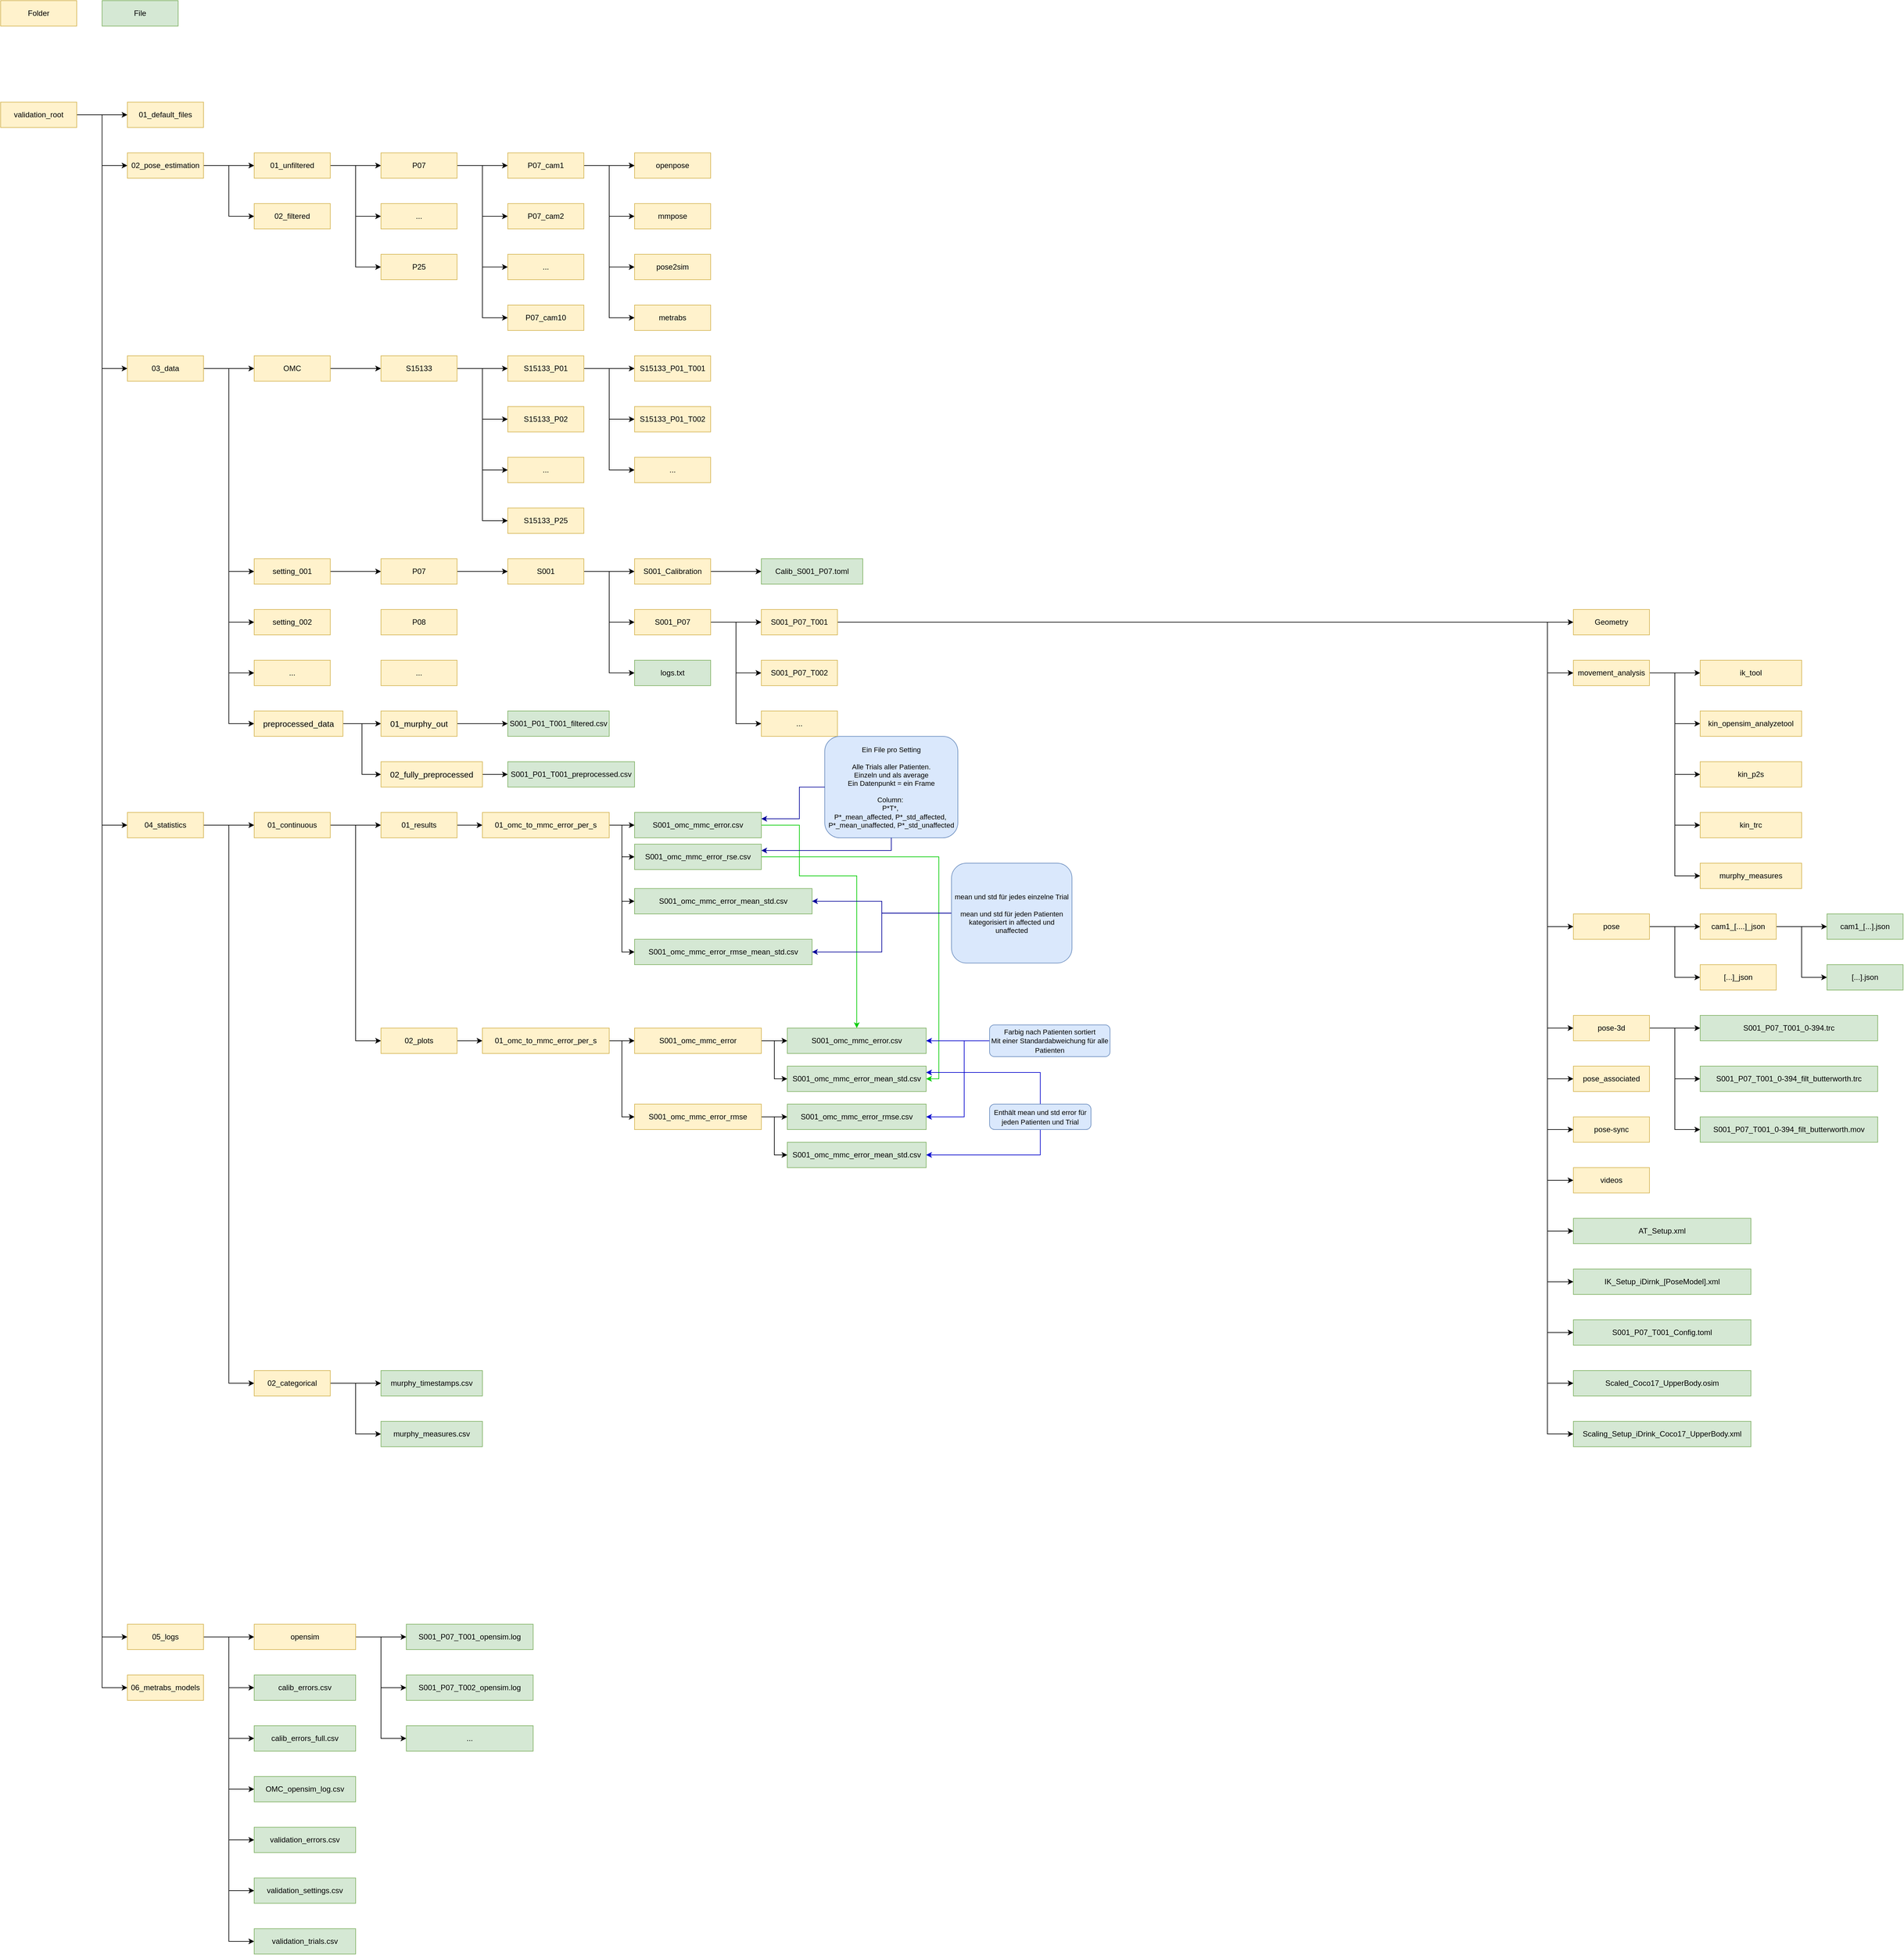 <mxfile version="24.7.17" pages="3">
  <diagram name="root_val" id="zgt0ExfEEiG_xWLwjpGU">
    <mxGraphModel dx="993" dy="644" grid="1" gridSize="10" guides="1" tooltips="1" connect="1" arrows="1" fold="1" page="1" pageScale="1" pageWidth="827" pageHeight="1169" math="0" shadow="0">
      <root>
        <mxCell id="0" />
        <mxCell id="1" parent="0" />
        <mxCell id="fr0xDF6OfTBycA6lLAMu-1" value="Folder" style="rounded=0;whiteSpace=wrap;html=1;fillColor=#fff2cc;strokeColor=#d6b656;" parent="1" vertex="1">
          <mxGeometry width="120" height="40" as="geometry" />
        </mxCell>
        <mxCell id="fr0xDF6OfTBycA6lLAMu-2" value="File" style="rounded=0;whiteSpace=wrap;html=1;fillColor=#d5e8d4;strokeColor=#82b366;" parent="1" vertex="1">
          <mxGeometry x="160" width="120" height="40" as="geometry" />
        </mxCell>
        <mxCell id="fr0xDF6OfTBycA6lLAMu-10" style="edgeStyle=orthogonalEdgeStyle;rounded=0;orthogonalLoop=1;jettySize=auto;html=1;entryX=0;entryY=0.5;entryDx=0;entryDy=0;" parent="1" source="fr0xDF6OfTBycA6lLAMu-3" target="fr0xDF6OfTBycA6lLAMu-4" edge="1">
          <mxGeometry relative="1" as="geometry" />
        </mxCell>
        <mxCell id="fr0xDF6OfTBycA6lLAMu-11" style="edgeStyle=orthogonalEdgeStyle;rounded=0;orthogonalLoop=1;jettySize=auto;html=1;entryX=0;entryY=0.5;entryDx=0;entryDy=0;" parent="1" source="fr0xDF6OfTBycA6lLAMu-3" target="fr0xDF6OfTBycA6lLAMu-5" edge="1">
          <mxGeometry relative="1" as="geometry" />
        </mxCell>
        <mxCell id="fr0xDF6OfTBycA6lLAMu-12" style="edgeStyle=orthogonalEdgeStyle;rounded=0;orthogonalLoop=1;jettySize=auto;html=1;entryX=0;entryY=0.5;entryDx=0;entryDy=0;" parent="1" source="fr0xDF6OfTBycA6lLAMu-3" target="fr0xDF6OfTBycA6lLAMu-6" edge="1">
          <mxGeometry relative="1" as="geometry" />
        </mxCell>
        <mxCell id="fr0xDF6OfTBycA6lLAMu-13" style="edgeStyle=orthogonalEdgeStyle;rounded=0;orthogonalLoop=1;jettySize=auto;html=1;entryX=0;entryY=0.5;entryDx=0;entryDy=0;" parent="1" source="fr0xDF6OfTBycA6lLAMu-3" target="fr0xDF6OfTBycA6lLAMu-7" edge="1">
          <mxGeometry relative="1" as="geometry" />
        </mxCell>
        <mxCell id="fr0xDF6OfTBycA6lLAMu-14" style="edgeStyle=orthogonalEdgeStyle;rounded=0;orthogonalLoop=1;jettySize=auto;html=1;entryX=0;entryY=0.5;entryDx=0;entryDy=0;" parent="1" source="fr0xDF6OfTBycA6lLAMu-3" target="fr0xDF6OfTBycA6lLAMu-8" edge="1">
          <mxGeometry relative="1" as="geometry" />
        </mxCell>
        <mxCell id="fr0xDF6OfTBycA6lLAMu-15" style="edgeStyle=orthogonalEdgeStyle;rounded=0;orthogonalLoop=1;jettySize=auto;html=1;entryX=0;entryY=0.5;entryDx=0;entryDy=0;" parent="1" source="fr0xDF6OfTBycA6lLAMu-3" target="fr0xDF6OfTBycA6lLAMu-9" edge="1">
          <mxGeometry relative="1" as="geometry" />
        </mxCell>
        <mxCell id="fr0xDF6OfTBycA6lLAMu-3" value="validation_root" style="rounded=0;whiteSpace=wrap;html=1;fillColor=#fff2cc;strokeColor=#d6b656;" parent="1" vertex="1">
          <mxGeometry y="160" width="120" height="40" as="geometry" />
        </mxCell>
        <mxCell id="fr0xDF6OfTBycA6lLAMu-4" value="01_default_files" style="rounded=0;whiteSpace=wrap;html=1;fillColor=#fff2cc;strokeColor=#d6b656;" parent="1" vertex="1">
          <mxGeometry x="200" y="160" width="120" height="40" as="geometry" />
        </mxCell>
        <mxCell id="fr0xDF6OfTBycA6lLAMu-17" value="" style="edgeStyle=orthogonalEdgeStyle;rounded=0;orthogonalLoop=1;jettySize=auto;html=1;" parent="1" source="fr0xDF6OfTBycA6lLAMu-5" target="fr0xDF6OfTBycA6lLAMu-16" edge="1">
          <mxGeometry relative="1" as="geometry" />
        </mxCell>
        <mxCell id="fr0xDF6OfTBycA6lLAMu-92" style="edgeStyle=orthogonalEdgeStyle;rounded=0;orthogonalLoop=1;jettySize=auto;html=1;entryX=0;entryY=0.5;entryDx=0;entryDy=0;" parent="1" source="fr0xDF6OfTBycA6lLAMu-5" target="fr0xDF6OfTBycA6lLAMu-18" edge="1">
          <mxGeometry relative="1" as="geometry" />
        </mxCell>
        <mxCell id="fr0xDF6OfTBycA6lLAMu-5" value="02_pose_estimation" style="rounded=0;whiteSpace=wrap;html=1;fillColor=#fff2cc;strokeColor=#d6b656;" parent="1" vertex="1">
          <mxGeometry x="200" y="240" width="120" height="40" as="geometry" />
        </mxCell>
        <mxCell id="fr0xDF6OfTBycA6lLAMu-48" style="edgeStyle=orthogonalEdgeStyle;rounded=0;orthogonalLoop=1;jettySize=auto;html=1;entryX=0;entryY=0.5;entryDx=0;entryDy=0;" parent="1" source="fr0xDF6OfTBycA6lLAMu-6" target="fr0xDF6OfTBycA6lLAMu-44" edge="1">
          <mxGeometry relative="1" as="geometry" />
        </mxCell>
        <mxCell id="fr0xDF6OfTBycA6lLAMu-49" style="edgeStyle=orthogonalEdgeStyle;rounded=0;orthogonalLoop=1;jettySize=auto;html=1;entryX=0;entryY=0.5;entryDx=0;entryDy=0;" parent="1" source="fr0xDF6OfTBycA6lLAMu-6" target="fr0xDF6OfTBycA6lLAMu-45" edge="1">
          <mxGeometry relative="1" as="geometry" />
        </mxCell>
        <mxCell id="fr0xDF6OfTBycA6lLAMu-50" style="edgeStyle=orthogonalEdgeStyle;rounded=0;orthogonalLoop=1;jettySize=auto;html=1;entryX=0;entryY=0.5;entryDx=0;entryDy=0;" parent="1" source="fr0xDF6OfTBycA6lLAMu-6" target="fr0xDF6OfTBycA6lLAMu-46" edge="1">
          <mxGeometry relative="1" as="geometry" />
        </mxCell>
        <mxCell id="fr0xDF6OfTBycA6lLAMu-51" style="edgeStyle=orthogonalEdgeStyle;rounded=0;orthogonalLoop=1;jettySize=auto;html=1;entryX=0;entryY=0.5;entryDx=0;entryDy=0;" parent="1" source="fr0xDF6OfTBycA6lLAMu-6" target="fr0xDF6OfTBycA6lLAMu-47" edge="1">
          <mxGeometry relative="1" as="geometry" />
        </mxCell>
        <mxCell id="14" style="edgeStyle=orthogonalEdgeStyle;rounded=0;orthogonalLoop=1;jettySize=auto;html=1;entryX=0;entryY=0.5;entryDx=0;entryDy=0;" parent="1" source="fr0xDF6OfTBycA6lLAMu-6" target="5" edge="1">
          <mxGeometry relative="1" as="geometry" />
        </mxCell>
        <mxCell id="fr0xDF6OfTBycA6lLAMu-6" value="03_data" style="rounded=0;whiteSpace=wrap;html=1;fillColor=#fff2cc;strokeColor=#d6b656;" parent="1" vertex="1">
          <mxGeometry x="200" y="560" width="120" height="40" as="geometry" />
        </mxCell>
        <mxCell id="dzoGqHYVTmevsI7cQEQ--5" value="" style="edgeStyle=orthogonalEdgeStyle;rounded=0;orthogonalLoop=1;jettySize=auto;html=1;" parent="1" source="fr0xDF6OfTBycA6lLAMu-7" target="dzoGqHYVTmevsI7cQEQ--4" edge="1">
          <mxGeometry relative="1" as="geometry" />
        </mxCell>
        <mxCell id="dzoGqHYVTmevsI7cQEQ--8" style="edgeStyle=orthogonalEdgeStyle;rounded=0;orthogonalLoop=1;jettySize=auto;html=1;entryX=0;entryY=0.5;entryDx=0;entryDy=0;" parent="1" source="fr0xDF6OfTBycA6lLAMu-7" target="dzoGqHYVTmevsI7cQEQ--6" edge="1">
          <mxGeometry relative="1" as="geometry" />
        </mxCell>
        <mxCell id="fr0xDF6OfTBycA6lLAMu-7" value="04_statistics" style="rounded=0;whiteSpace=wrap;html=1;fillColor=#fff2cc;strokeColor=#d6b656;" parent="1" vertex="1">
          <mxGeometry x="200" y="1280" width="120" height="40" as="geometry" />
        </mxCell>
        <mxCell id="fr0xDF6OfTBycA6lLAMu-72" value="" style="edgeStyle=orthogonalEdgeStyle;rounded=0;orthogonalLoop=1;jettySize=auto;html=1;" parent="1" source="fr0xDF6OfTBycA6lLAMu-8" target="fr0xDF6OfTBycA6lLAMu-71" edge="1">
          <mxGeometry relative="1" as="geometry" />
        </mxCell>
        <mxCell id="fr0xDF6OfTBycA6lLAMu-85" style="edgeStyle=orthogonalEdgeStyle;rounded=0;orthogonalLoop=1;jettySize=auto;html=1;entryX=0;entryY=0.5;entryDx=0;entryDy=0;" parent="1" source="fr0xDF6OfTBycA6lLAMu-8" target="fr0xDF6OfTBycA6lLAMu-79" edge="1">
          <mxGeometry relative="1" as="geometry" />
        </mxCell>
        <mxCell id="fr0xDF6OfTBycA6lLAMu-86" style="edgeStyle=orthogonalEdgeStyle;rounded=0;orthogonalLoop=1;jettySize=auto;html=1;entryX=0;entryY=0.5;entryDx=0;entryDy=0;" parent="1" source="fr0xDF6OfTBycA6lLAMu-8" target="fr0xDF6OfTBycA6lLAMu-80" edge="1">
          <mxGeometry relative="1" as="geometry" />
        </mxCell>
        <mxCell id="fr0xDF6OfTBycA6lLAMu-87" style="edgeStyle=orthogonalEdgeStyle;rounded=0;orthogonalLoop=1;jettySize=auto;html=1;entryX=0;entryY=0.5;entryDx=0;entryDy=0;" parent="1" source="fr0xDF6OfTBycA6lLAMu-8" target="fr0xDF6OfTBycA6lLAMu-81" edge="1">
          <mxGeometry relative="1" as="geometry" />
        </mxCell>
        <mxCell id="fr0xDF6OfTBycA6lLAMu-88" style="edgeStyle=orthogonalEdgeStyle;rounded=0;orthogonalLoop=1;jettySize=auto;html=1;entryX=0;entryY=0.5;entryDx=0;entryDy=0;" parent="1" source="fr0xDF6OfTBycA6lLAMu-8" target="fr0xDF6OfTBycA6lLAMu-82" edge="1">
          <mxGeometry relative="1" as="geometry" />
        </mxCell>
        <mxCell id="fr0xDF6OfTBycA6lLAMu-89" style="edgeStyle=orthogonalEdgeStyle;rounded=0;orthogonalLoop=1;jettySize=auto;html=1;entryX=0;entryY=0.5;entryDx=0;entryDy=0;" parent="1" source="fr0xDF6OfTBycA6lLAMu-8" target="fr0xDF6OfTBycA6lLAMu-83" edge="1">
          <mxGeometry relative="1" as="geometry" />
        </mxCell>
        <mxCell id="fr0xDF6OfTBycA6lLAMu-90" style="edgeStyle=orthogonalEdgeStyle;rounded=0;orthogonalLoop=1;jettySize=auto;html=1;entryX=0;entryY=0.5;entryDx=0;entryDy=0;" parent="1" source="fr0xDF6OfTBycA6lLAMu-8" target="fr0xDF6OfTBycA6lLAMu-84" edge="1">
          <mxGeometry relative="1" as="geometry" />
        </mxCell>
        <mxCell id="fr0xDF6OfTBycA6lLAMu-8" value="05_logs" style="rounded=0;whiteSpace=wrap;html=1;fillColor=#fff2cc;strokeColor=#d6b656;" parent="1" vertex="1">
          <mxGeometry x="200" y="2560" width="120" height="40" as="geometry" />
        </mxCell>
        <mxCell id="fr0xDF6OfTBycA6lLAMu-9" value="06_metrabs_models" style="rounded=0;whiteSpace=wrap;html=1;fillColor=#fff2cc;strokeColor=#d6b656;" parent="1" vertex="1">
          <mxGeometry x="200" y="2640" width="120" height="40" as="geometry" />
        </mxCell>
        <mxCell id="fr0xDF6OfTBycA6lLAMu-20" value="" style="edgeStyle=orthogonalEdgeStyle;rounded=0;orthogonalLoop=1;jettySize=auto;html=1;" parent="1" source="fr0xDF6OfTBycA6lLAMu-16" target="fr0xDF6OfTBycA6lLAMu-19" edge="1">
          <mxGeometry relative="1" as="geometry" />
        </mxCell>
        <mxCell id="fr0xDF6OfTBycA6lLAMu-42" style="edgeStyle=orthogonalEdgeStyle;rounded=0;orthogonalLoop=1;jettySize=auto;html=1;entryX=0;entryY=0.5;entryDx=0;entryDy=0;" parent="1" source="fr0xDF6OfTBycA6lLAMu-16" target="fr0xDF6OfTBycA6lLAMu-39" edge="1">
          <mxGeometry relative="1" as="geometry" />
        </mxCell>
        <mxCell id="fr0xDF6OfTBycA6lLAMu-43" style="edgeStyle=orthogonalEdgeStyle;rounded=0;orthogonalLoop=1;jettySize=auto;html=1;entryX=0;entryY=0.5;entryDx=0;entryDy=0;" parent="1" source="fr0xDF6OfTBycA6lLAMu-16" target="fr0xDF6OfTBycA6lLAMu-40" edge="1">
          <mxGeometry relative="1" as="geometry" />
        </mxCell>
        <mxCell id="fr0xDF6OfTBycA6lLAMu-16" value="01_unfiltered" style="rounded=0;whiteSpace=wrap;html=1;fillColor=#fff2cc;strokeColor=#d6b656;" parent="1" vertex="1">
          <mxGeometry x="400" y="240" width="120" height="40" as="geometry" />
        </mxCell>
        <mxCell id="fr0xDF6OfTBycA6lLAMu-18" value="02_filtered" style="rounded=0;whiteSpace=wrap;html=1;fillColor=#fff2cc;strokeColor=#d6b656;" parent="1" vertex="1">
          <mxGeometry x="400" y="320" width="120" height="40" as="geometry" />
        </mxCell>
        <mxCell id="fr0xDF6OfTBycA6lLAMu-23" value="" style="edgeStyle=orthogonalEdgeStyle;rounded=0;orthogonalLoop=1;jettySize=auto;html=1;" parent="1" source="fr0xDF6OfTBycA6lLAMu-19" target="fr0xDF6OfTBycA6lLAMu-22" edge="1">
          <mxGeometry relative="1" as="geometry" />
        </mxCell>
        <mxCell id="fr0xDF6OfTBycA6lLAMu-36" style="edgeStyle=orthogonalEdgeStyle;rounded=0;orthogonalLoop=1;jettySize=auto;html=1;entryX=0;entryY=0.5;entryDx=0;entryDy=0;" parent="1" source="fr0xDF6OfTBycA6lLAMu-19" target="fr0xDF6OfTBycA6lLAMu-33" edge="1">
          <mxGeometry relative="1" as="geometry" />
        </mxCell>
        <mxCell id="fr0xDF6OfTBycA6lLAMu-37" style="edgeStyle=orthogonalEdgeStyle;rounded=0;orthogonalLoop=1;jettySize=auto;html=1;entryX=0;entryY=0.5;entryDx=0;entryDy=0;" parent="1" source="fr0xDF6OfTBycA6lLAMu-19" target="fr0xDF6OfTBycA6lLAMu-34" edge="1">
          <mxGeometry relative="1" as="geometry" />
        </mxCell>
        <mxCell id="fr0xDF6OfTBycA6lLAMu-38" style="edgeStyle=orthogonalEdgeStyle;rounded=0;orthogonalLoop=1;jettySize=auto;html=1;entryX=0;entryY=0.5;entryDx=0;entryDy=0;" parent="1" source="fr0xDF6OfTBycA6lLAMu-19" target="fr0xDF6OfTBycA6lLAMu-35" edge="1">
          <mxGeometry relative="1" as="geometry" />
        </mxCell>
        <mxCell id="fr0xDF6OfTBycA6lLAMu-19" value="P07" style="rounded=0;whiteSpace=wrap;html=1;fillColor=#fff2cc;strokeColor=#d6b656;" parent="1" vertex="1">
          <mxGeometry x="600" y="240" width="120" height="40" as="geometry" />
        </mxCell>
        <mxCell id="fr0xDF6OfTBycA6lLAMu-25" value="" style="edgeStyle=orthogonalEdgeStyle;rounded=0;orthogonalLoop=1;jettySize=auto;html=1;" parent="1" source="fr0xDF6OfTBycA6lLAMu-22" target="fr0xDF6OfTBycA6lLAMu-24" edge="1">
          <mxGeometry relative="1" as="geometry" />
        </mxCell>
        <mxCell id="fr0xDF6OfTBycA6lLAMu-26" value="" style="edgeStyle=orthogonalEdgeStyle;rounded=0;orthogonalLoop=1;jettySize=auto;html=1;" parent="1" source="fr0xDF6OfTBycA6lLAMu-22" target="fr0xDF6OfTBycA6lLAMu-24" edge="1">
          <mxGeometry relative="1" as="geometry" />
        </mxCell>
        <mxCell id="fr0xDF6OfTBycA6lLAMu-30" style="edgeStyle=orthogonalEdgeStyle;rounded=0;orthogonalLoop=1;jettySize=auto;html=1;entryX=0;entryY=0.5;entryDx=0;entryDy=0;" parent="1" source="fr0xDF6OfTBycA6lLAMu-22" target="fr0xDF6OfTBycA6lLAMu-27" edge="1">
          <mxGeometry relative="1" as="geometry" />
        </mxCell>
        <mxCell id="fr0xDF6OfTBycA6lLAMu-31" style="edgeStyle=orthogonalEdgeStyle;rounded=0;orthogonalLoop=1;jettySize=auto;html=1;entryX=0;entryY=0.5;entryDx=0;entryDy=0;" parent="1" source="fr0xDF6OfTBycA6lLAMu-22" target="fr0xDF6OfTBycA6lLAMu-28" edge="1">
          <mxGeometry relative="1" as="geometry" />
        </mxCell>
        <mxCell id="fr0xDF6OfTBycA6lLAMu-32" style="edgeStyle=orthogonalEdgeStyle;rounded=0;orthogonalLoop=1;jettySize=auto;html=1;entryX=0;entryY=0.5;entryDx=0;entryDy=0;" parent="1" source="fr0xDF6OfTBycA6lLAMu-22" target="fr0xDF6OfTBycA6lLAMu-29" edge="1">
          <mxGeometry relative="1" as="geometry" />
        </mxCell>
        <mxCell id="fr0xDF6OfTBycA6lLAMu-22" value="P07_cam1" style="rounded=0;whiteSpace=wrap;html=1;fillColor=#fff2cc;strokeColor=#d6b656;" parent="1" vertex="1">
          <mxGeometry x="800" y="240" width="120" height="40" as="geometry" />
        </mxCell>
        <mxCell id="fr0xDF6OfTBycA6lLAMu-24" value="openpose" style="rounded=0;whiteSpace=wrap;html=1;fillColor=#fff2cc;strokeColor=#d6b656;" parent="1" vertex="1">
          <mxGeometry x="1000" y="240" width="120" height="40" as="geometry" />
        </mxCell>
        <mxCell id="fr0xDF6OfTBycA6lLAMu-27" value="mmpose" style="rounded=0;whiteSpace=wrap;html=1;fillColor=#fff2cc;strokeColor=#d6b656;" parent="1" vertex="1">
          <mxGeometry x="1000" y="320" width="120" height="40" as="geometry" />
        </mxCell>
        <mxCell id="fr0xDF6OfTBycA6lLAMu-28" value="pose2sim" style="rounded=0;whiteSpace=wrap;html=1;fillColor=#fff2cc;strokeColor=#d6b656;" parent="1" vertex="1">
          <mxGeometry x="1000" y="400" width="120" height="40" as="geometry" />
        </mxCell>
        <mxCell id="fr0xDF6OfTBycA6lLAMu-29" value="metrabs" style="rounded=0;whiteSpace=wrap;html=1;fillColor=#fff2cc;strokeColor=#d6b656;" parent="1" vertex="1">
          <mxGeometry x="1000" y="480" width="120" height="40" as="geometry" />
        </mxCell>
        <mxCell id="fr0xDF6OfTBycA6lLAMu-33" value="P07_cam2" style="rounded=0;whiteSpace=wrap;html=1;fillColor=#fff2cc;strokeColor=#d6b656;" parent="1" vertex="1">
          <mxGeometry x="800" y="320" width="120" height="40" as="geometry" />
        </mxCell>
        <mxCell id="fr0xDF6OfTBycA6lLAMu-34" value="..." style="rounded=0;whiteSpace=wrap;html=1;fillColor=#fff2cc;strokeColor=#d6b656;" parent="1" vertex="1">
          <mxGeometry x="800" y="400" width="120" height="40" as="geometry" />
        </mxCell>
        <mxCell id="fr0xDF6OfTBycA6lLAMu-35" value="P07_cam10" style="rounded=0;whiteSpace=wrap;html=1;fillColor=#fff2cc;strokeColor=#d6b656;" parent="1" vertex="1">
          <mxGeometry x="800" y="480" width="120" height="40" as="geometry" />
        </mxCell>
        <mxCell id="fr0xDF6OfTBycA6lLAMu-39" value="..." style="rounded=0;whiteSpace=wrap;html=1;fillColor=#fff2cc;strokeColor=#d6b656;" parent="1" vertex="1">
          <mxGeometry x="600" y="320" width="120" height="40" as="geometry" />
        </mxCell>
        <mxCell id="fr0xDF6OfTBycA6lLAMu-40" value="P25" style="rounded=0;whiteSpace=wrap;html=1;fillColor=#fff2cc;strokeColor=#d6b656;" parent="1" vertex="1">
          <mxGeometry x="600" y="400" width="120" height="40" as="geometry" />
        </mxCell>
        <mxCell id="fr0xDF6OfTBycA6lLAMu-53" value="" style="edgeStyle=orthogonalEdgeStyle;rounded=0;orthogonalLoop=1;jettySize=auto;html=1;" parent="1" source="fr0xDF6OfTBycA6lLAMu-44" target="fr0xDF6OfTBycA6lLAMu-52" edge="1">
          <mxGeometry relative="1" as="geometry" />
        </mxCell>
        <mxCell id="fr0xDF6OfTBycA6lLAMu-44" value="OMC" style="rounded=0;whiteSpace=wrap;html=1;fillColor=#fff2cc;strokeColor=#d6b656;" parent="1" vertex="1">
          <mxGeometry x="400" y="560" width="120" height="40" as="geometry" />
        </mxCell>
        <mxCell id="dzoGqHYVTmevsI7cQEQ--11" value="" style="edgeStyle=orthogonalEdgeStyle;rounded=0;orthogonalLoop=1;jettySize=auto;html=1;" parent="1" source="fr0xDF6OfTBycA6lLAMu-45" target="dzoGqHYVTmevsI7cQEQ--10" edge="1">
          <mxGeometry relative="1" as="geometry" />
        </mxCell>
        <mxCell id="fr0xDF6OfTBycA6lLAMu-45" value="setting_001" style="rounded=0;whiteSpace=wrap;html=1;fillColor=#fff2cc;strokeColor=#d6b656;" parent="1" vertex="1">
          <mxGeometry x="400" y="880" width="120" height="40" as="geometry" />
        </mxCell>
        <mxCell id="fr0xDF6OfTBycA6lLAMu-46" value="setting_002" style="rounded=0;whiteSpace=wrap;html=1;fillColor=#fff2cc;strokeColor=#d6b656;" parent="1" vertex="1">
          <mxGeometry x="400" y="960" width="120" height="40" as="geometry" />
        </mxCell>
        <mxCell id="fr0xDF6OfTBycA6lLAMu-47" value="..." style="rounded=0;whiteSpace=wrap;html=1;fillColor=#fff2cc;strokeColor=#d6b656;" parent="1" vertex="1">
          <mxGeometry x="400" y="1040" width="120" height="40" as="geometry" />
        </mxCell>
        <mxCell id="fr0xDF6OfTBycA6lLAMu-57" value="" style="edgeStyle=orthogonalEdgeStyle;rounded=0;orthogonalLoop=1;jettySize=auto;html=1;" parent="1" source="fr0xDF6OfTBycA6lLAMu-52" target="fr0xDF6OfTBycA6lLAMu-56" edge="1">
          <mxGeometry relative="1" as="geometry" />
        </mxCell>
        <mxCell id="fr0xDF6OfTBycA6lLAMu-60" style="edgeStyle=orthogonalEdgeStyle;rounded=0;orthogonalLoop=1;jettySize=auto;html=1;entryX=0;entryY=0.5;entryDx=0;entryDy=0;" parent="1" source="fr0xDF6OfTBycA6lLAMu-52" target="fr0xDF6OfTBycA6lLAMu-58" edge="1">
          <mxGeometry relative="1" as="geometry" />
        </mxCell>
        <mxCell id="fr0xDF6OfTBycA6lLAMu-61" style="edgeStyle=orthogonalEdgeStyle;rounded=0;orthogonalLoop=1;jettySize=auto;html=1;entryX=0;entryY=0.5;entryDx=0;entryDy=0;" parent="1" source="fr0xDF6OfTBycA6lLAMu-52" target="fr0xDF6OfTBycA6lLAMu-59" edge="1">
          <mxGeometry relative="1" as="geometry" />
        </mxCell>
        <mxCell id="fr0xDF6OfTBycA6lLAMu-64" style="edgeStyle=orthogonalEdgeStyle;rounded=0;orthogonalLoop=1;jettySize=auto;html=1;entryX=0;entryY=0.5;entryDx=0;entryDy=0;" parent="1" source="fr0xDF6OfTBycA6lLAMu-52" target="fr0xDF6OfTBycA6lLAMu-63" edge="1">
          <mxGeometry relative="1" as="geometry" />
        </mxCell>
        <mxCell id="fr0xDF6OfTBycA6lLAMu-52" value="S15133" style="rounded=0;whiteSpace=wrap;html=1;fillColor=#fff2cc;strokeColor=#d6b656;" parent="1" vertex="1">
          <mxGeometry x="600" y="560" width="120" height="40" as="geometry" />
        </mxCell>
        <mxCell id="fr0xDF6OfTBycA6lLAMu-68" style="edgeStyle=orthogonalEdgeStyle;rounded=0;orthogonalLoop=1;jettySize=auto;html=1;entryX=0;entryY=0.5;entryDx=0;entryDy=0;" parent="1" source="fr0xDF6OfTBycA6lLAMu-56" target="fr0xDF6OfTBycA6lLAMu-65" edge="1">
          <mxGeometry relative="1" as="geometry" />
        </mxCell>
        <mxCell id="fr0xDF6OfTBycA6lLAMu-69" style="edgeStyle=orthogonalEdgeStyle;rounded=0;orthogonalLoop=1;jettySize=auto;html=1;entryX=0;entryY=0.5;entryDx=0;entryDy=0;" parent="1" source="fr0xDF6OfTBycA6lLAMu-56" target="fr0xDF6OfTBycA6lLAMu-66" edge="1">
          <mxGeometry relative="1" as="geometry" />
        </mxCell>
        <mxCell id="fr0xDF6OfTBycA6lLAMu-70" style="edgeStyle=orthogonalEdgeStyle;rounded=0;orthogonalLoop=1;jettySize=auto;html=1;entryX=0;entryY=0.5;entryDx=0;entryDy=0;" parent="1" source="fr0xDF6OfTBycA6lLAMu-56" target="fr0xDF6OfTBycA6lLAMu-67" edge="1">
          <mxGeometry relative="1" as="geometry" />
        </mxCell>
        <mxCell id="fr0xDF6OfTBycA6lLAMu-56" value="S15133_P01" style="rounded=0;whiteSpace=wrap;html=1;fillColor=#fff2cc;strokeColor=#d6b656;" parent="1" vertex="1">
          <mxGeometry x="800" y="560" width="120" height="40" as="geometry" />
        </mxCell>
        <mxCell id="fr0xDF6OfTBycA6lLAMu-58" value="S15133_P02" style="rounded=0;whiteSpace=wrap;html=1;fillColor=#fff2cc;strokeColor=#d6b656;" parent="1" vertex="1">
          <mxGeometry x="800" y="640" width="120" height="40" as="geometry" />
        </mxCell>
        <mxCell id="fr0xDF6OfTBycA6lLAMu-59" value="S15133_P25" style="rounded=0;whiteSpace=wrap;html=1;fillColor=#fff2cc;strokeColor=#d6b656;" parent="1" vertex="1">
          <mxGeometry x="800" y="800" width="120" height="40" as="geometry" />
        </mxCell>
        <mxCell id="fr0xDF6OfTBycA6lLAMu-63" value="..." style="rounded=0;whiteSpace=wrap;html=1;fillColor=#fff2cc;strokeColor=#d6b656;" parent="1" vertex="1">
          <mxGeometry x="800" y="720" width="120" height="40" as="geometry" />
        </mxCell>
        <mxCell id="fr0xDF6OfTBycA6lLAMu-65" value="S15133_P01_T001" style="rounded=0;whiteSpace=wrap;html=1;fillColor=#fff2cc;strokeColor=#d6b656;" parent="1" vertex="1">
          <mxGeometry x="1000" y="560" width="120" height="40" as="geometry" />
        </mxCell>
        <mxCell id="fr0xDF6OfTBycA6lLAMu-66" value="S15133_P01_T002" style="rounded=0;whiteSpace=wrap;html=1;fillColor=#fff2cc;strokeColor=#d6b656;" parent="1" vertex="1">
          <mxGeometry x="1000" y="640" width="120" height="40" as="geometry" />
        </mxCell>
        <mxCell id="fr0xDF6OfTBycA6lLAMu-67" value="..." style="rounded=0;whiteSpace=wrap;html=1;fillColor=#fff2cc;strokeColor=#d6b656;" parent="1" vertex="1">
          <mxGeometry x="1000" y="720" width="120" height="40" as="geometry" />
        </mxCell>
        <mxCell id="fr0xDF6OfTBycA6lLAMu-74" value="" style="edgeStyle=orthogonalEdgeStyle;rounded=0;orthogonalLoop=1;jettySize=auto;html=1;" parent="1" source="fr0xDF6OfTBycA6lLAMu-71" target="fr0xDF6OfTBycA6lLAMu-73" edge="1">
          <mxGeometry relative="1" as="geometry" />
        </mxCell>
        <mxCell id="fr0xDF6OfTBycA6lLAMu-77" style="edgeStyle=orthogonalEdgeStyle;rounded=0;orthogonalLoop=1;jettySize=auto;html=1;entryX=0;entryY=0.5;entryDx=0;entryDy=0;" parent="1" source="fr0xDF6OfTBycA6lLAMu-71" target="fr0xDF6OfTBycA6lLAMu-75" edge="1">
          <mxGeometry relative="1" as="geometry">
            <Array as="points">
              <mxPoint x="600" y="2580" />
              <mxPoint x="600" y="2660" />
            </Array>
          </mxGeometry>
        </mxCell>
        <mxCell id="fr0xDF6OfTBycA6lLAMu-78" style="edgeStyle=orthogonalEdgeStyle;rounded=0;orthogonalLoop=1;jettySize=auto;html=1;entryX=0;entryY=0.5;entryDx=0;entryDy=0;" parent="1" source="fr0xDF6OfTBycA6lLAMu-71" target="fr0xDF6OfTBycA6lLAMu-76" edge="1">
          <mxGeometry relative="1" as="geometry">
            <Array as="points">
              <mxPoint x="600" y="2580" />
              <mxPoint x="600" y="2740" />
            </Array>
          </mxGeometry>
        </mxCell>
        <mxCell id="fr0xDF6OfTBycA6lLAMu-71" value="opensim" style="rounded=0;whiteSpace=wrap;html=1;fillColor=#fff2cc;strokeColor=#d6b656;" parent="1" vertex="1">
          <mxGeometry x="400" y="2560" width="160" height="40" as="geometry" />
        </mxCell>
        <mxCell id="fr0xDF6OfTBycA6lLAMu-73" value="S001_P07_T001_opensim.log" style="rounded=0;whiteSpace=wrap;html=1;fillColor=#d5e8d4;strokeColor=#82b366;" parent="1" vertex="1">
          <mxGeometry x="640" y="2560" width="200" height="40" as="geometry" />
        </mxCell>
        <mxCell id="fr0xDF6OfTBycA6lLAMu-75" value="S001_P07_T002_opensim.log" style="rounded=0;whiteSpace=wrap;html=1;fillColor=#d5e8d4;strokeColor=#82b366;" parent="1" vertex="1">
          <mxGeometry x="640" y="2640" width="200" height="40" as="geometry" />
        </mxCell>
        <mxCell id="fr0xDF6OfTBycA6lLAMu-76" value="..." style="rounded=0;whiteSpace=wrap;html=1;fillColor=#d5e8d4;strokeColor=#82b366;" parent="1" vertex="1">
          <mxGeometry x="640" y="2720" width="200" height="40" as="geometry" />
        </mxCell>
        <mxCell id="fr0xDF6OfTBycA6lLAMu-79" value="calib_errors.csv" style="rounded=0;whiteSpace=wrap;html=1;fillColor=#d5e8d4;strokeColor=#82b366;" parent="1" vertex="1">
          <mxGeometry x="400" y="2640" width="160" height="40" as="geometry" />
        </mxCell>
        <mxCell id="fr0xDF6OfTBycA6lLAMu-80" value="calib_errors_full.csv" style="rounded=0;whiteSpace=wrap;html=1;fillColor=#d5e8d4;strokeColor=#82b366;" parent="1" vertex="1">
          <mxGeometry x="400" y="2720" width="160" height="40" as="geometry" />
        </mxCell>
        <mxCell id="fr0xDF6OfTBycA6lLAMu-81" value="OMC_opensim_log.csv" style="rounded=0;whiteSpace=wrap;html=1;fillColor=#d5e8d4;strokeColor=#82b366;" parent="1" vertex="1">
          <mxGeometry x="400" y="2800" width="160" height="40" as="geometry" />
        </mxCell>
        <mxCell id="fr0xDF6OfTBycA6lLAMu-82" value="validation_errors.csv" style="rounded=0;whiteSpace=wrap;html=1;fillColor=#d5e8d4;strokeColor=#82b366;" parent="1" vertex="1">
          <mxGeometry x="400" y="2880" width="160" height="40" as="geometry" />
        </mxCell>
        <mxCell id="fr0xDF6OfTBycA6lLAMu-83" value="validation_settings.csv" style="rounded=0;whiteSpace=wrap;html=1;fillColor=#d5e8d4;strokeColor=#82b366;" parent="1" vertex="1">
          <mxGeometry x="400" y="2960" width="160" height="40" as="geometry" />
        </mxCell>
        <mxCell id="fr0xDF6OfTBycA6lLAMu-84" value="validation_trials.csv" style="rounded=0;whiteSpace=wrap;html=1;fillColor=#d5e8d4;strokeColor=#82b366;" parent="1" vertex="1">
          <mxGeometry x="400" y="3040" width="160" height="40" as="geometry" />
        </mxCell>
        <mxCell id="16" value="" style="edgeStyle=orthogonalEdgeStyle;rounded=0;orthogonalLoop=1;jettySize=auto;html=1;" parent="1" source="dzoGqHYVTmevsI7cQEQ--4" target="15" edge="1">
          <mxGeometry relative="1" as="geometry" />
        </mxCell>
        <mxCell id="17" style="edgeStyle=orthogonalEdgeStyle;rounded=0;orthogonalLoop=1;jettySize=auto;html=1;entryX=0;entryY=0.5;entryDx=0;entryDy=0;" parent="1" source="dzoGqHYVTmevsI7cQEQ--4" target="18" edge="1">
          <mxGeometry relative="1" as="geometry">
            <mxPoint x="540" y="1370.0" as="targetPoint" />
          </mxGeometry>
        </mxCell>
        <mxCell id="dzoGqHYVTmevsI7cQEQ--4" value="01_continuous" style="rounded=0;whiteSpace=wrap;html=1;fillColor=#fff2cc;strokeColor=#d6b656;" parent="1" vertex="1">
          <mxGeometry x="400" y="1280" width="120" height="40" as="geometry" />
        </mxCell>
        <mxCell id="2" style="edgeStyle=orthogonalEdgeStyle;rounded=0;orthogonalLoop=1;jettySize=auto;html=1;entryX=0;entryY=0.5;entryDx=0;entryDy=0;" parent="1" source="dzoGqHYVTmevsI7cQEQ--6" target="dzoGqHYVTmevsI7cQEQ--7" edge="1">
          <mxGeometry relative="1" as="geometry" />
        </mxCell>
        <mxCell id="4" style="edgeStyle=orthogonalEdgeStyle;rounded=0;orthogonalLoop=1;jettySize=auto;html=1;entryX=0;entryY=0.5;entryDx=0;entryDy=0;" parent="1" source="dzoGqHYVTmevsI7cQEQ--6" target="3" edge="1">
          <mxGeometry relative="1" as="geometry" />
        </mxCell>
        <mxCell id="dzoGqHYVTmevsI7cQEQ--6" value="02_categorical" style="rounded=0;whiteSpace=wrap;html=1;fillColor=#fff2cc;strokeColor=#d6b656;" parent="1" vertex="1">
          <mxGeometry x="400" y="2160" width="120" height="40" as="geometry" />
        </mxCell>
        <mxCell id="dzoGqHYVTmevsI7cQEQ--7" value="murphy_timestamps.csv" style="rounded=0;whiteSpace=wrap;html=1;fillColor=#d5e8d4;strokeColor=#82b366;" parent="1" vertex="1">
          <mxGeometry x="600" y="2160" width="160" height="40" as="geometry" />
        </mxCell>
        <mxCell id="dzoGqHYVTmevsI7cQEQ--77" style="edgeStyle=orthogonalEdgeStyle;rounded=0;orthogonalLoop=1;jettySize=auto;html=1;entryX=0;entryY=0.5;entryDx=0;entryDy=0;" parent="1" source="dzoGqHYVTmevsI7cQEQ--10" target="dzoGqHYVTmevsI7cQEQ--15" edge="1">
          <mxGeometry relative="1" as="geometry" />
        </mxCell>
        <mxCell id="dzoGqHYVTmevsI7cQEQ--10" value="P07" style="rounded=0;whiteSpace=wrap;html=1;fillColor=#fff2cc;strokeColor=#d6b656;" parent="1" vertex="1">
          <mxGeometry x="600" y="880" width="120" height="40" as="geometry" />
        </mxCell>
        <mxCell id="dzoGqHYVTmevsI7cQEQ--12" value="P08" style="rounded=0;whiteSpace=wrap;html=1;fillColor=#fff2cc;strokeColor=#d6b656;" parent="1" vertex="1">
          <mxGeometry x="600" y="960" width="120" height="40" as="geometry" />
        </mxCell>
        <mxCell id="dzoGqHYVTmevsI7cQEQ--13" value="..." style="rounded=0;whiteSpace=wrap;html=1;fillColor=#fff2cc;strokeColor=#d6b656;" parent="1" vertex="1">
          <mxGeometry x="600" y="1040" width="120" height="40" as="geometry" />
        </mxCell>
        <mxCell id="dzoGqHYVTmevsI7cQEQ--78" style="edgeStyle=orthogonalEdgeStyle;rounded=0;orthogonalLoop=1;jettySize=auto;html=1;entryX=0;entryY=0.5;entryDx=0;entryDy=0;" parent="1" source="dzoGqHYVTmevsI7cQEQ--15" target="dzoGqHYVTmevsI7cQEQ--16" edge="1">
          <mxGeometry relative="1" as="geometry" />
        </mxCell>
        <mxCell id="dzoGqHYVTmevsI7cQEQ--79" style="edgeStyle=orthogonalEdgeStyle;rounded=0;orthogonalLoop=1;jettySize=auto;html=1;entryX=0;entryY=0.5;entryDx=0;entryDy=0;" parent="1" source="dzoGqHYVTmevsI7cQEQ--15" target="dzoGqHYVTmevsI7cQEQ--17" edge="1">
          <mxGeometry relative="1" as="geometry" />
        </mxCell>
        <mxCell id="dzoGqHYVTmevsI7cQEQ--80" style="edgeStyle=orthogonalEdgeStyle;rounded=0;orthogonalLoop=1;jettySize=auto;html=1;entryX=0;entryY=0.5;entryDx=0;entryDy=0;" parent="1" source="dzoGqHYVTmevsI7cQEQ--15" target="dzoGqHYVTmevsI7cQEQ--18" edge="1">
          <mxGeometry relative="1" as="geometry" />
        </mxCell>
        <mxCell id="dzoGqHYVTmevsI7cQEQ--15" value="S001" style="rounded=0;whiteSpace=wrap;html=1;fillColor=#fff2cc;strokeColor=#d6b656;" parent="1" vertex="1">
          <mxGeometry x="800" y="880" width="120" height="40" as="geometry" />
        </mxCell>
        <mxCell id="dzoGqHYVTmevsI7cQEQ--23" style="edgeStyle=orthogonalEdgeStyle;rounded=0;orthogonalLoop=1;jettySize=auto;html=1;entryX=0;entryY=0.5;entryDx=0;entryDy=0;" parent="1" source="dzoGqHYVTmevsI7cQEQ--16" target="dzoGqHYVTmevsI7cQEQ--19" edge="1">
          <mxGeometry relative="1" as="geometry" />
        </mxCell>
        <mxCell id="dzoGqHYVTmevsI7cQEQ--16" value="S001_Calibration" style="rounded=0;whiteSpace=wrap;html=1;fillColor=#fff2cc;strokeColor=#d6b656;" parent="1" vertex="1">
          <mxGeometry x="1000" y="880" width="120" height="40" as="geometry" />
        </mxCell>
        <mxCell id="dzoGqHYVTmevsI7cQEQ--24" style="edgeStyle=orthogonalEdgeStyle;rounded=0;orthogonalLoop=1;jettySize=auto;html=1;entryX=0;entryY=0.5;entryDx=0;entryDy=0;" parent="1" source="dzoGqHYVTmevsI7cQEQ--17" target="dzoGqHYVTmevsI7cQEQ--20" edge="1">
          <mxGeometry relative="1" as="geometry" />
        </mxCell>
        <mxCell id="dzoGqHYVTmevsI7cQEQ--25" style="edgeStyle=orthogonalEdgeStyle;rounded=0;orthogonalLoop=1;jettySize=auto;html=1;entryX=0;entryY=0.5;entryDx=0;entryDy=0;" parent="1" source="dzoGqHYVTmevsI7cQEQ--17" target="dzoGqHYVTmevsI7cQEQ--21" edge="1">
          <mxGeometry relative="1" as="geometry" />
        </mxCell>
        <mxCell id="dzoGqHYVTmevsI7cQEQ--26" style="edgeStyle=orthogonalEdgeStyle;rounded=0;orthogonalLoop=1;jettySize=auto;html=1;entryX=0;entryY=0.5;entryDx=0;entryDy=0;" parent="1" source="dzoGqHYVTmevsI7cQEQ--17" target="dzoGqHYVTmevsI7cQEQ--22" edge="1">
          <mxGeometry relative="1" as="geometry" />
        </mxCell>
        <mxCell id="dzoGqHYVTmevsI7cQEQ--17" value="S001_P07" style="rounded=0;whiteSpace=wrap;html=1;fillColor=#fff2cc;strokeColor=#d6b656;" parent="1" vertex="1">
          <mxGeometry x="1000" y="960" width="120" height="40" as="geometry" />
        </mxCell>
        <mxCell id="dzoGqHYVTmevsI7cQEQ--18" value="logs.txt" style="rounded=0;whiteSpace=wrap;html=1;fillColor=#d5e8d4;strokeColor=#82b366;" parent="1" vertex="1">
          <mxGeometry x="1000" y="1040" width="120" height="40" as="geometry" />
        </mxCell>
        <mxCell id="dzoGqHYVTmevsI7cQEQ--19" value="Calib_S001_P07.toml" style="rounded=0;whiteSpace=wrap;html=1;fillColor=#d5e8d4;strokeColor=#82b366;" parent="1" vertex="1">
          <mxGeometry x="1200" y="880" width="160" height="40" as="geometry" />
        </mxCell>
        <mxCell id="dzoGqHYVTmevsI7cQEQ--39" style="edgeStyle=orthogonalEdgeStyle;rounded=0;orthogonalLoop=1;jettySize=auto;html=1;entryX=0;entryY=0.5;entryDx=0;entryDy=0;" parent="1" source="dzoGqHYVTmevsI7cQEQ--20" target="dzoGqHYVTmevsI7cQEQ--27" edge="1">
          <mxGeometry relative="1" as="geometry" />
        </mxCell>
        <mxCell id="dzoGqHYVTmevsI7cQEQ--40" style="edgeStyle=orthogonalEdgeStyle;rounded=0;orthogonalLoop=1;jettySize=auto;html=1;entryX=0;entryY=0.5;entryDx=0;entryDy=0;" parent="1" source="dzoGqHYVTmevsI7cQEQ--20" target="dzoGqHYVTmevsI7cQEQ--28" edge="1">
          <mxGeometry relative="1" as="geometry">
            <Array as="points">
              <mxPoint x="2440" y="980" />
              <mxPoint x="2440" y="1060" />
            </Array>
          </mxGeometry>
        </mxCell>
        <mxCell id="dzoGqHYVTmevsI7cQEQ--41" style="edgeStyle=orthogonalEdgeStyle;rounded=0;orthogonalLoop=1;jettySize=auto;html=1;entryX=0;entryY=0.5;entryDx=0;entryDy=0;" parent="1" source="dzoGqHYVTmevsI7cQEQ--20" target="dzoGqHYVTmevsI7cQEQ--29" edge="1">
          <mxGeometry relative="1" as="geometry">
            <Array as="points">
              <mxPoint x="2440" y="980" />
              <mxPoint x="2440" y="1460" />
            </Array>
          </mxGeometry>
        </mxCell>
        <mxCell id="dzoGqHYVTmevsI7cQEQ--42" style="edgeStyle=orthogonalEdgeStyle;rounded=0;orthogonalLoop=1;jettySize=auto;html=1;entryX=0;entryY=0.5;entryDx=0;entryDy=0;" parent="1" source="dzoGqHYVTmevsI7cQEQ--20" target="dzoGqHYVTmevsI7cQEQ--30" edge="1">
          <mxGeometry relative="1" as="geometry">
            <Array as="points">
              <mxPoint x="2440" y="980" />
              <mxPoint x="2440" y="1620" />
            </Array>
          </mxGeometry>
        </mxCell>
        <mxCell id="dzoGqHYVTmevsI7cQEQ--43" style="edgeStyle=orthogonalEdgeStyle;rounded=0;orthogonalLoop=1;jettySize=auto;html=1;entryX=0;entryY=0.5;entryDx=0;entryDy=0;" parent="1" source="dzoGqHYVTmevsI7cQEQ--20" target="dzoGqHYVTmevsI7cQEQ--31" edge="1">
          <mxGeometry relative="1" as="geometry">
            <Array as="points">
              <mxPoint x="2440" y="980" />
              <mxPoint x="2440" y="1700" />
            </Array>
          </mxGeometry>
        </mxCell>
        <mxCell id="dzoGqHYVTmevsI7cQEQ--44" style="edgeStyle=orthogonalEdgeStyle;rounded=0;orthogonalLoop=1;jettySize=auto;html=1;entryX=0;entryY=0.5;entryDx=0;entryDy=0;" parent="1" source="dzoGqHYVTmevsI7cQEQ--20" target="dzoGqHYVTmevsI7cQEQ--32" edge="1">
          <mxGeometry relative="1" as="geometry">
            <Array as="points">
              <mxPoint x="2440" y="980" />
              <mxPoint x="2440" y="1780" />
            </Array>
          </mxGeometry>
        </mxCell>
        <mxCell id="dzoGqHYVTmevsI7cQEQ--45" style="edgeStyle=orthogonalEdgeStyle;rounded=0;orthogonalLoop=1;jettySize=auto;html=1;entryX=0;entryY=0.5;entryDx=0;entryDy=0;" parent="1" source="dzoGqHYVTmevsI7cQEQ--20" target="dzoGqHYVTmevsI7cQEQ--33" edge="1">
          <mxGeometry relative="1" as="geometry">
            <Array as="points">
              <mxPoint x="2440" y="980" />
              <mxPoint x="2440" y="1860" />
            </Array>
          </mxGeometry>
        </mxCell>
        <mxCell id="dzoGqHYVTmevsI7cQEQ--46" style="edgeStyle=orthogonalEdgeStyle;rounded=0;orthogonalLoop=1;jettySize=auto;html=1;entryX=0;entryY=0.5;entryDx=0;entryDy=0;" parent="1" source="dzoGqHYVTmevsI7cQEQ--20" target="dzoGqHYVTmevsI7cQEQ--34" edge="1">
          <mxGeometry relative="1" as="geometry">
            <Array as="points">
              <mxPoint x="2440" y="980" />
              <mxPoint x="2440" y="1940" />
            </Array>
          </mxGeometry>
        </mxCell>
        <mxCell id="dzoGqHYVTmevsI7cQEQ--47" style="edgeStyle=orthogonalEdgeStyle;rounded=0;orthogonalLoop=1;jettySize=auto;html=1;entryX=0;entryY=0.5;entryDx=0;entryDy=0;" parent="1" source="dzoGqHYVTmevsI7cQEQ--20" target="dzoGqHYVTmevsI7cQEQ--35" edge="1">
          <mxGeometry relative="1" as="geometry">
            <Array as="points">
              <mxPoint x="2440" y="980" />
              <mxPoint x="2440" y="2020" />
            </Array>
          </mxGeometry>
        </mxCell>
        <mxCell id="dzoGqHYVTmevsI7cQEQ--48" style="edgeStyle=orthogonalEdgeStyle;rounded=0;orthogonalLoop=1;jettySize=auto;html=1;entryX=0;entryY=0.5;entryDx=0;entryDy=0;" parent="1" source="dzoGqHYVTmevsI7cQEQ--20" target="dzoGqHYVTmevsI7cQEQ--36" edge="1">
          <mxGeometry relative="1" as="geometry">
            <Array as="points">
              <mxPoint x="2440" y="980" />
              <mxPoint x="2440" y="2100" />
            </Array>
          </mxGeometry>
        </mxCell>
        <mxCell id="dzoGqHYVTmevsI7cQEQ--49" style="edgeStyle=orthogonalEdgeStyle;rounded=0;orthogonalLoop=1;jettySize=auto;html=1;entryX=0;entryY=0.5;entryDx=0;entryDy=0;" parent="1" source="dzoGqHYVTmevsI7cQEQ--20" target="dzoGqHYVTmevsI7cQEQ--37" edge="1">
          <mxGeometry relative="1" as="geometry">
            <Array as="points">
              <mxPoint x="2440" y="980" />
              <mxPoint x="2440" y="2180" />
            </Array>
          </mxGeometry>
        </mxCell>
        <mxCell id="dzoGqHYVTmevsI7cQEQ--50" style="edgeStyle=orthogonalEdgeStyle;rounded=0;orthogonalLoop=1;jettySize=auto;html=1;entryX=0;entryY=0.5;entryDx=0;entryDy=0;" parent="1" source="dzoGqHYVTmevsI7cQEQ--20" target="dzoGqHYVTmevsI7cQEQ--38" edge="1">
          <mxGeometry relative="1" as="geometry">
            <Array as="points">
              <mxPoint x="2440" y="980" />
              <mxPoint x="2440" y="2260" />
            </Array>
          </mxGeometry>
        </mxCell>
        <mxCell id="dzoGqHYVTmevsI7cQEQ--20" value="S001_P07_T001" style="rounded=0;whiteSpace=wrap;html=1;fillColor=#fff2cc;strokeColor=#d6b656;" parent="1" vertex="1">
          <mxGeometry x="1200" y="960" width="120" height="40" as="geometry" />
        </mxCell>
        <mxCell id="dzoGqHYVTmevsI7cQEQ--21" value="S001_P07_T002" style="rounded=0;whiteSpace=wrap;html=1;fillColor=#fff2cc;strokeColor=#d6b656;" parent="1" vertex="1">
          <mxGeometry x="1200" y="1040" width="120" height="40" as="geometry" />
        </mxCell>
        <mxCell id="dzoGqHYVTmevsI7cQEQ--22" value="..." style="rounded=0;whiteSpace=wrap;html=1;fillColor=#fff2cc;strokeColor=#d6b656;" parent="1" vertex="1">
          <mxGeometry x="1200" y="1120" width="120" height="40" as="geometry" />
        </mxCell>
        <mxCell id="dzoGqHYVTmevsI7cQEQ--27" value="Geometry" style="rounded=0;whiteSpace=wrap;html=1;fillColor=#fff2cc;strokeColor=#d6b656;" parent="1" vertex="1">
          <mxGeometry x="2481" y="960" width="120" height="40" as="geometry" />
        </mxCell>
        <mxCell id="dzoGqHYVTmevsI7cQEQ--72" style="edgeStyle=orthogonalEdgeStyle;rounded=0;orthogonalLoop=1;jettySize=auto;html=1;entryX=0;entryY=0.5;entryDx=0;entryDy=0;" parent="1" source="dzoGqHYVTmevsI7cQEQ--28" target="dzoGqHYVTmevsI7cQEQ--67" edge="1">
          <mxGeometry relative="1" as="geometry" />
        </mxCell>
        <mxCell id="dzoGqHYVTmevsI7cQEQ--73" style="edgeStyle=orthogonalEdgeStyle;rounded=0;orthogonalLoop=1;jettySize=auto;html=1;entryX=0;entryY=0.5;entryDx=0;entryDy=0;" parent="1" source="dzoGqHYVTmevsI7cQEQ--28" target="dzoGqHYVTmevsI7cQEQ--68" edge="1">
          <mxGeometry relative="1" as="geometry" />
        </mxCell>
        <mxCell id="dzoGqHYVTmevsI7cQEQ--74" style="edgeStyle=orthogonalEdgeStyle;rounded=0;orthogonalLoop=1;jettySize=auto;html=1;entryX=0;entryY=0.5;entryDx=0;entryDy=0;" parent="1" source="dzoGqHYVTmevsI7cQEQ--28" target="dzoGqHYVTmevsI7cQEQ--69" edge="1">
          <mxGeometry relative="1" as="geometry" />
        </mxCell>
        <mxCell id="dzoGqHYVTmevsI7cQEQ--75" style="edgeStyle=orthogonalEdgeStyle;rounded=0;orthogonalLoop=1;jettySize=auto;html=1;entryX=0;entryY=0.5;entryDx=0;entryDy=0;" parent="1" source="dzoGqHYVTmevsI7cQEQ--28" target="dzoGqHYVTmevsI7cQEQ--70" edge="1">
          <mxGeometry relative="1" as="geometry" />
        </mxCell>
        <mxCell id="dzoGqHYVTmevsI7cQEQ--76" style="edgeStyle=orthogonalEdgeStyle;rounded=0;orthogonalLoop=1;jettySize=auto;html=1;entryX=0;entryY=0.5;entryDx=0;entryDy=0;" parent="1" source="dzoGqHYVTmevsI7cQEQ--28" target="dzoGqHYVTmevsI7cQEQ--71" edge="1">
          <mxGeometry relative="1" as="geometry" />
        </mxCell>
        <mxCell id="dzoGqHYVTmevsI7cQEQ--28" value="movement_analysis" style="rounded=0;whiteSpace=wrap;html=1;fillColor=#fff2cc;strokeColor=#d6b656;" parent="1" vertex="1">
          <mxGeometry x="2481" y="1040" width="120" height="40" as="geometry" />
        </mxCell>
        <mxCell id="dzoGqHYVTmevsI7cQEQ--52" value="" style="edgeStyle=orthogonalEdgeStyle;rounded=0;orthogonalLoop=1;jettySize=auto;html=1;" parent="1" source="dzoGqHYVTmevsI7cQEQ--29" target="dzoGqHYVTmevsI7cQEQ--51" edge="1">
          <mxGeometry relative="1" as="geometry" />
        </mxCell>
        <mxCell id="dzoGqHYVTmevsI7cQEQ--55" style="edgeStyle=orthogonalEdgeStyle;rounded=0;orthogonalLoop=1;jettySize=auto;html=1;entryX=0;entryY=0.5;entryDx=0;entryDy=0;" parent="1" source="dzoGqHYVTmevsI7cQEQ--29" target="dzoGqHYVTmevsI7cQEQ--54" edge="1">
          <mxGeometry relative="1" as="geometry">
            <Array as="points">
              <mxPoint x="2641" y="1460" />
              <mxPoint x="2641" y="1540" />
            </Array>
          </mxGeometry>
        </mxCell>
        <mxCell id="dzoGqHYVTmevsI7cQEQ--29" value="pose" style="rounded=0;whiteSpace=wrap;html=1;fillColor=#fff2cc;strokeColor=#d6b656;" parent="1" vertex="1">
          <mxGeometry x="2481" y="1440" width="120" height="40" as="geometry" />
        </mxCell>
        <mxCell id="dzoGqHYVTmevsI7cQEQ--61" value="" style="edgeStyle=orthogonalEdgeStyle;rounded=0;orthogonalLoop=1;jettySize=auto;html=1;" parent="1" source="dzoGqHYVTmevsI7cQEQ--30" target="dzoGqHYVTmevsI7cQEQ--60" edge="1">
          <mxGeometry relative="1" as="geometry" />
        </mxCell>
        <mxCell id="dzoGqHYVTmevsI7cQEQ--63" style="edgeStyle=orthogonalEdgeStyle;rounded=0;orthogonalLoop=1;jettySize=auto;html=1;entryX=0;entryY=0.5;entryDx=0;entryDy=0;" parent="1" source="dzoGqHYVTmevsI7cQEQ--30" target="dzoGqHYVTmevsI7cQEQ--62" edge="1">
          <mxGeometry relative="1" as="geometry" />
        </mxCell>
        <mxCell id="dzoGqHYVTmevsI7cQEQ--66" style="edgeStyle=orthogonalEdgeStyle;rounded=0;orthogonalLoop=1;jettySize=auto;html=1;entryX=0;entryY=0.5;entryDx=0;entryDy=0;" parent="1" source="dzoGqHYVTmevsI7cQEQ--30" target="dzoGqHYVTmevsI7cQEQ--65" edge="1">
          <mxGeometry relative="1" as="geometry" />
        </mxCell>
        <mxCell id="dzoGqHYVTmevsI7cQEQ--30" value="pose-3d" style="rounded=0;whiteSpace=wrap;html=1;fillColor=#fff2cc;strokeColor=#d6b656;" parent="1" vertex="1">
          <mxGeometry x="2481" y="1600" width="120" height="40" as="geometry" />
        </mxCell>
        <mxCell id="dzoGqHYVTmevsI7cQEQ--31" value="pose_associated" style="rounded=0;whiteSpace=wrap;html=1;fillColor=#fff2cc;strokeColor=#d6b656;" parent="1" vertex="1">
          <mxGeometry x="2481" y="1680" width="120" height="40" as="geometry" />
        </mxCell>
        <mxCell id="dzoGqHYVTmevsI7cQEQ--32" value="pose-sync" style="rounded=0;whiteSpace=wrap;html=1;fillColor=#fff2cc;strokeColor=#d6b656;" parent="1" vertex="1">
          <mxGeometry x="2481" y="1760" width="120" height="40" as="geometry" />
        </mxCell>
        <mxCell id="dzoGqHYVTmevsI7cQEQ--33" value="videos" style="rounded=0;whiteSpace=wrap;html=1;fillColor=#fff2cc;strokeColor=#d6b656;" parent="1" vertex="1">
          <mxGeometry x="2481" y="1840" width="120" height="40" as="geometry" />
        </mxCell>
        <mxCell id="dzoGqHYVTmevsI7cQEQ--34" value="AT_Setup.xml" style="rounded=0;whiteSpace=wrap;html=1;fillColor=#d5e8d4;strokeColor=#82b366;" parent="1" vertex="1">
          <mxGeometry x="2481" y="1920" width="280" height="40" as="geometry" />
        </mxCell>
        <mxCell id="dzoGqHYVTmevsI7cQEQ--35" value="IK_Setup_iDirnk_[PoseModel].xml" style="rounded=0;whiteSpace=wrap;html=1;fillColor=#d5e8d4;strokeColor=#82b366;" parent="1" vertex="1">
          <mxGeometry x="2481" y="2000" width="280" height="40" as="geometry" />
        </mxCell>
        <mxCell id="dzoGqHYVTmevsI7cQEQ--36" value="S001_P07_T001_Config.toml" style="rounded=0;whiteSpace=wrap;html=1;fillColor=#d5e8d4;strokeColor=#82b366;" parent="1" vertex="1">
          <mxGeometry x="2481" y="2080" width="280" height="40" as="geometry" />
        </mxCell>
        <mxCell id="dzoGqHYVTmevsI7cQEQ--37" value="Scaled_Coco17_UpperBody.osim" style="rounded=0;whiteSpace=wrap;html=1;fillColor=#d5e8d4;strokeColor=#82b366;" parent="1" vertex="1">
          <mxGeometry x="2481" y="2160" width="280" height="40" as="geometry" />
        </mxCell>
        <mxCell id="dzoGqHYVTmevsI7cQEQ--38" value="Scaling_Setup_iDrink_Coco17_UpperBody.xml" style="rounded=0;whiteSpace=wrap;html=1;fillColor=#d5e8d4;strokeColor=#82b366;" parent="1" vertex="1">
          <mxGeometry x="2481" y="2240" width="280" height="40" as="geometry" />
        </mxCell>
        <mxCell id="dzoGqHYVTmevsI7cQEQ--57" value="" style="edgeStyle=orthogonalEdgeStyle;rounded=0;orthogonalLoop=1;jettySize=auto;html=1;" parent="1" source="dzoGqHYVTmevsI7cQEQ--51" target="dzoGqHYVTmevsI7cQEQ--56" edge="1">
          <mxGeometry relative="1" as="geometry" />
        </mxCell>
        <mxCell id="dzoGqHYVTmevsI7cQEQ--59" style="edgeStyle=orthogonalEdgeStyle;rounded=0;orthogonalLoop=1;jettySize=auto;html=1;entryX=0;entryY=0.5;entryDx=0;entryDy=0;" parent="1" source="dzoGqHYVTmevsI7cQEQ--51" target="dzoGqHYVTmevsI7cQEQ--58" edge="1">
          <mxGeometry relative="1" as="geometry" />
        </mxCell>
        <mxCell id="dzoGqHYVTmevsI7cQEQ--51" value="cam1_[....]_json" style="rounded=0;whiteSpace=wrap;html=1;fillColor=#fff2cc;strokeColor=#d6b656;" parent="1" vertex="1">
          <mxGeometry x="2681" y="1440" width="120" height="40" as="geometry" />
        </mxCell>
        <mxCell id="dzoGqHYVTmevsI7cQEQ--54" value="[...]_json" style="rounded=0;whiteSpace=wrap;html=1;fillColor=#fff2cc;strokeColor=#d6b656;" parent="1" vertex="1">
          <mxGeometry x="2681" y="1520" width="120" height="40" as="geometry" />
        </mxCell>
        <mxCell id="dzoGqHYVTmevsI7cQEQ--56" value="cam1_[...].json" style="rounded=0;whiteSpace=wrap;html=1;fillColor=#d5e8d4;strokeColor=#82b366;" parent="1" vertex="1">
          <mxGeometry x="2881" y="1440" width="120" height="40" as="geometry" />
        </mxCell>
        <mxCell id="dzoGqHYVTmevsI7cQEQ--58" value="[...].json" style="rounded=0;whiteSpace=wrap;html=1;fillColor=#d5e8d4;strokeColor=#82b366;" parent="1" vertex="1">
          <mxGeometry x="2881" y="1520" width="120" height="40" as="geometry" />
        </mxCell>
        <mxCell id="dzoGqHYVTmevsI7cQEQ--60" value="S001_P07_T001_0-394.trc" style="rounded=0;whiteSpace=wrap;html=1;fillColor=#d5e8d4;strokeColor=#82b366;" parent="1" vertex="1">
          <mxGeometry x="2681" y="1600" width="280" height="40" as="geometry" />
        </mxCell>
        <mxCell id="dzoGqHYVTmevsI7cQEQ--62" value="S001_P07_T001_0-394_filt_butterworth.trc" style="rounded=0;whiteSpace=wrap;html=1;fillColor=#d5e8d4;strokeColor=#82b366;" parent="1" vertex="1">
          <mxGeometry x="2681" y="1680" width="280" height="40" as="geometry" />
        </mxCell>
        <mxCell id="dzoGqHYVTmevsI7cQEQ--65" value="S001_P07_T001_0-394_filt_butterworth.mov" style="rounded=0;whiteSpace=wrap;html=1;fillColor=#d5e8d4;strokeColor=#82b366;" parent="1" vertex="1">
          <mxGeometry x="2681" y="1760" width="280" height="40" as="geometry" />
        </mxCell>
        <mxCell id="dzoGqHYVTmevsI7cQEQ--67" value="ik_tool" style="rounded=0;whiteSpace=wrap;html=1;fillColor=#fff2cc;strokeColor=#d6b656;" parent="1" vertex="1">
          <mxGeometry x="2681" y="1040" width="160" height="40" as="geometry" />
        </mxCell>
        <mxCell id="dzoGqHYVTmevsI7cQEQ--68" value="kin_opensim_analyzetool" style="rounded=0;whiteSpace=wrap;html=1;fillColor=#fff2cc;strokeColor=#d6b656;" parent="1" vertex="1">
          <mxGeometry x="2681" y="1120" width="160" height="40" as="geometry" />
        </mxCell>
        <mxCell id="dzoGqHYVTmevsI7cQEQ--69" value="kin_p2s" style="rounded=0;whiteSpace=wrap;html=1;fillColor=#fff2cc;strokeColor=#d6b656;" parent="1" vertex="1">
          <mxGeometry x="2681" y="1200" width="160" height="40" as="geometry" />
        </mxCell>
        <mxCell id="dzoGqHYVTmevsI7cQEQ--70" value="kin_trc" style="rounded=0;whiteSpace=wrap;html=1;fillColor=#fff2cc;strokeColor=#d6b656;" parent="1" vertex="1">
          <mxGeometry x="2681" y="1280" width="160" height="40" as="geometry" />
        </mxCell>
        <mxCell id="dzoGqHYVTmevsI7cQEQ--71" value="murphy_measures" style="rounded=0;whiteSpace=wrap;html=1;fillColor=#fff2cc;strokeColor=#d6b656;" parent="1" vertex="1">
          <mxGeometry x="2681" y="1360" width="160" height="40" as="geometry" />
        </mxCell>
        <mxCell id="3" value="murphy_measures.csv" style="rounded=0;whiteSpace=wrap;html=1;fillColor=#d5e8d4;strokeColor=#82b366;" parent="1" vertex="1">
          <mxGeometry x="600" y="2240" width="160" height="40" as="geometry" />
        </mxCell>
        <mxCell id="7" value="" style="edgeStyle=orthogonalEdgeStyle;rounded=0;orthogonalLoop=1;jettySize=auto;html=1;" parent="1" source="5" target="6" edge="1">
          <mxGeometry relative="1" as="geometry" />
        </mxCell>
        <mxCell id="9" style="edgeStyle=orthogonalEdgeStyle;rounded=0;orthogonalLoop=1;jettySize=auto;html=1;entryX=0;entryY=0.5;entryDx=0;entryDy=0;" parent="1" source="5" target="8" edge="1">
          <mxGeometry relative="1" as="geometry" />
        </mxCell>
        <mxCell id="5" value="&lt;div style=&quot;&quot;&gt;&lt;pre style=&quot;font-size: 9.8pt;&quot;&gt;&lt;font style=&quot;&quot; face=&quot;Helvetica&quot;&gt;preprocessed_data&lt;/font&gt;&lt;/pre&gt;&lt;/div&gt;" style="rounded=0;whiteSpace=wrap;html=1;fillColor=#fff2cc;strokeColor=#d6b656;" parent="1" vertex="1">
          <mxGeometry x="400" y="1120" width="140" height="40" as="geometry" />
        </mxCell>
        <mxCell id="11" value="" style="edgeStyle=orthogonalEdgeStyle;rounded=0;orthogonalLoop=1;jettySize=auto;html=1;" parent="1" source="6" target="10" edge="1">
          <mxGeometry relative="1" as="geometry" />
        </mxCell>
        <mxCell id="6" value="&lt;div style=&quot;&quot;&gt;&lt;pre style=&quot;font-size: 9.8pt;&quot;&gt;&lt;font style=&quot;&quot; face=&quot;Helvetica&quot;&gt;01_murphy_out&lt;/font&gt;&lt;/pre&gt;&lt;/div&gt;" style="rounded=0;whiteSpace=wrap;html=1;fillColor=#fff2cc;strokeColor=#d6b656;" parent="1" vertex="1">
          <mxGeometry x="600" y="1120" width="120" height="40" as="geometry" />
        </mxCell>
        <mxCell id="13" value="" style="edgeStyle=orthogonalEdgeStyle;rounded=0;orthogonalLoop=1;jettySize=auto;html=1;" parent="1" source="8" target="12" edge="1">
          <mxGeometry relative="1" as="geometry" />
        </mxCell>
        <mxCell id="8" value="&lt;div style=&quot;&quot;&gt;&lt;pre style=&quot;font-size: 9.8pt;&quot;&gt;&lt;font style=&quot;&quot; face=&quot;Helvetica&quot;&gt;02_fully_preprocessed&lt;/font&gt;&lt;/pre&gt;&lt;/div&gt;" style="rounded=0;whiteSpace=wrap;html=1;fillColor=#fff2cc;strokeColor=#d6b656;" parent="1" vertex="1">
          <mxGeometry x="600" y="1200" width="160" height="40" as="geometry" />
        </mxCell>
        <mxCell id="10" value="S001_P01_T001_filtered.csv" style="whiteSpace=wrap;html=1;fillColor=#d5e8d4;strokeColor=#82b366;rounded=0;" parent="1" vertex="1">
          <mxGeometry x="800" y="1120" width="160" height="40" as="geometry" />
        </mxCell>
        <mxCell id="12" value="S001_P01_T001_preprocessed.csv" style="whiteSpace=wrap;html=1;fillColor=#d5e8d4;strokeColor=#82b366;rounded=0;" parent="1" vertex="1">
          <mxGeometry x="800" y="1200" width="200" height="40" as="geometry" />
        </mxCell>
        <mxCell id="xJu5qwmBVvnAwS7Ql7Si-19" style="edgeStyle=orthogonalEdgeStyle;rounded=0;orthogonalLoop=1;jettySize=auto;html=1;entryX=0;entryY=0.5;entryDx=0;entryDy=0;" parent="1" source="15" target="xJu5qwmBVvnAwS7Ql7Si-18" edge="1">
          <mxGeometry relative="1" as="geometry" />
        </mxCell>
        <mxCell id="15" value="01_results" style="whiteSpace=wrap;html=1;fillColor=#fff2cc;strokeColor=#d6b656;rounded=0;" parent="1" vertex="1">
          <mxGeometry x="600" y="1280" width="120" height="40" as="geometry" />
        </mxCell>
        <mxCell id="xJu5qwmBVvnAwS7Ql7Si-33" style="edgeStyle=orthogonalEdgeStyle;rounded=0;orthogonalLoop=1;jettySize=auto;html=1;entryX=0;entryY=0.5;entryDx=0;entryDy=0;" parent="1" source="18" target="xJu5qwmBVvnAwS7Ql7Si-30" edge="1">
          <mxGeometry relative="1" as="geometry" />
        </mxCell>
        <mxCell id="18" value="02_plots" style="whiteSpace=wrap;html=1;fillColor=#fff2cc;strokeColor=#d6b656;rounded=0;" parent="1" vertex="1">
          <mxGeometry x="600" y="1620" width="120" height="40" as="geometry" />
        </mxCell>
        <mxCell id="xJu5qwmBVvnAwS7Ql7Si-22" value="" style="edgeStyle=orthogonalEdgeStyle;rounded=0;orthogonalLoop=1;jettySize=auto;html=1;" parent="1" source="xJu5qwmBVvnAwS7Ql7Si-18" target="xJu5qwmBVvnAwS7Ql7Si-21" edge="1">
          <mxGeometry relative="1" as="geometry" />
        </mxCell>
        <mxCell id="xJu5qwmBVvnAwS7Ql7Si-24" style="edgeStyle=orthogonalEdgeStyle;rounded=0;orthogonalLoop=1;jettySize=auto;html=1;entryX=0;entryY=0.5;entryDx=0;entryDy=0;" parent="1" source="xJu5qwmBVvnAwS7Ql7Si-18" target="xJu5qwmBVvnAwS7Ql7Si-23" edge="1">
          <mxGeometry relative="1" as="geometry" />
        </mxCell>
        <mxCell id="xJu5qwmBVvnAwS7Ql7Si-59" style="edgeStyle=orthogonalEdgeStyle;rounded=0;orthogonalLoop=1;jettySize=auto;html=1;entryX=0;entryY=0.5;entryDx=0;entryDy=0;" parent="1" source="xJu5qwmBVvnAwS7Ql7Si-18" target="xJu5qwmBVvnAwS7Ql7Si-55" edge="1">
          <mxGeometry relative="1" as="geometry" />
        </mxCell>
        <mxCell id="xJu5qwmBVvnAwS7Ql7Si-60" style="edgeStyle=orthogonalEdgeStyle;rounded=0;orthogonalLoop=1;jettySize=auto;html=1;entryX=0;entryY=0.5;entryDx=0;entryDy=0;" parent="1" source="xJu5qwmBVvnAwS7Ql7Si-18" target="xJu5qwmBVvnAwS7Ql7Si-56" edge="1">
          <mxGeometry relative="1" as="geometry" />
        </mxCell>
        <mxCell id="xJu5qwmBVvnAwS7Ql7Si-18" value="01_omc_to_mmc_error_per_s" style="whiteSpace=wrap;html=1;fillColor=#fff2cc;strokeColor=#d6b656;rounded=0;" parent="1" vertex="1">
          <mxGeometry x="760" y="1280" width="200" height="40" as="geometry" />
        </mxCell>
        <mxCell id="xJu5qwmBVvnAwS7Ql7Si-20" value="&lt;font style=&quot;font-size: 11px;&quot;&gt;Ein File pro Setting&lt;br&gt;&lt;/font&gt;&lt;div style=&quot;font-size: 11px;&quot;&gt;&lt;font style=&quot;font-size: 11px;&quot;&gt;&lt;br&gt;&lt;/font&gt;&lt;/div&gt;&lt;div style=&quot;font-size: 11px;&quot;&gt;&lt;font style=&quot;font-size: 11px;&quot;&gt;Alle Trials aller Patienten.&lt;/font&gt;&lt;/div&gt;&lt;div style=&quot;font-size: 11px;&quot;&gt;&lt;font style=&quot;font-size: 11px;&quot;&gt;Einzeln und als average&lt;/font&gt;&lt;/div&gt;&lt;div style=&quot;font-size: 11px;&quot;&gt;&lt;font style=&quot;font-size: 11px;&quot;&gt;Ein Datenpunkt = ein Frame&lt;/font&gt;&lt;/div&gt;&lt;div style=&quot;font-size: 11px;&quot;&gt;&lt;font style=&quot;font-size: 11px;&quot;&gt;&lt;br&gt;&lt;/font&gt;&lt;/div&gt;&lt;div style=&quot;font-size: 11px;&quot;&gt;&lt;font style=&quot;font-size: 11px;&quot;&gt;Column:&amp;nbsp;&lt;/font&gt;&lt;/div&gt;&lt;div style=&quot;font-size: 11px;&quot;&gt;&lt;font style=&quot;font-size: 11px;&quot;&gt;P*T*,&amp;nbsp;&lt;/font&gt;&lt;/div&gt;&lt;div style=&quot;font-size: 11px;&quot;&gt;&lt;div&gt;P*_mean_affected,&amp;nbsp;&lt;span style=&quot;background-color: initial;&quot;&gt;P*_std_affected,&amp;nbsp;&lt;/span&gt;&lt;/div&gt;&lt;div&gt;&lt;span style=&quot;background-color: initial;&quot;&gt;P*_mean_unaffected,&amp;nbsp;&lt;/span&gt;&lt;span style=&quot;background-color: initial;&quot;&gt;P*_std_unaffected&lt;/span&gt;&lt;/div&gt;&lt;/div&gt;" style="rounded=1;whiteSpace=wrap;html=1;fillColor=#dae8fc;strokeColor=#6c8ebf;" parent="1" vertex="1">
          <mxGeometry x="1300" y="1160" width="210" height="160" as="geometry" />
        </mxCell>
        <mxCell id="xJu5qwmBVvnAwS7Ql7Si-25" style="edgeStyle=orthogonalEdgeStyle;rounded=0;orthogonalLoop=1;jettySize=auto;html=1;strokeColor=#000099;exitX=0;exitY=0.5;exitDx=0;exitDy=0;entryX=1;entryY=0.25;entryDx=0;entryDy=0;" parent="1" source="xJu5qwmBVvnAwS7Ql7Si-20" target="xJu5qwmBVvnAwS7Ql7Si-21" edge="1">
          <mxGeometry relative="1" as="geometry">
            <Array as="points">
              <mxPoint x="1260" y="1240" />
              <mxPoint x="1260" y="1290" />
            </Array>
            <mxPoint x="1200" y="1230" as="targetPoint" />
          </mxGeometry>
        </mxCell>
        <mxCell id="xJu5qwmBVvnAwS7Ql7Si-39" style="edgeStyle=orthogonalEdgeStyle;rounded=0;orthogonalLoop=1;jettySize=auto;html=1;entryX=0.5;entryY=0;entryDx=0;entryDy=0;strokeColor=#00CC00;" parent="1" source="xJu5qwmBVvnAwS7Ql7Si-21" target="xJu5qwmBVvnAwS7Ql7Si-35" edge="1">
          <mxGeometry relative="1" as="geometry">
            <Array as="points">
              <mxPoint x="1260" y="1300" />
              <mxPoint x="1260" y="1380" />
              <mxPoint x="1350" y="1380" />
            </Array>
          </mxGeometry>
        </mxCell>
        <mxCell id="xJu5qwmBVvnAwS7Ql7Si-21" value="S001_omc_mmc_error.csv" style="whiteSpace=wrap;html=1;fillColor=#d5e8d4;strokeColor=#82b366;rounded=0;" parent="1" vertex="1">
          <mxGeometry x="1000" y="1280" width="200" height="40" as="geometry" />
        </mxCell>
        <mxCell id="xJu5qwmBVvnAwS7Ql7Si-26" style="edgeStyle=orthogonalEdgeStyle;rounded=0;orthogonalLoop=1;jettySize=auto;html=1;strokeColor=#000099;exitX=0.5;exitY=1;exitDx=0;exitDy=0;entryX=1;entryY=0.25;entryDx=0;entryDy=0;" parent="1" source="xJu5qwmBVvnAwS7Ql7Si-20" target="xJu5qwmBVvnAwS7Ql7Si-23" edge="1">
          <mxGeometry relative="1" as="geometry">
            <mxPoint x="1200" y="1350" as="targetPoint" />
            <Array as="points">
              <mxPoint x="1405" y="1340" />
            </Array>
          </mxGeometry>
        </mxCell>
        <mxCell id="xJu5qwmBVvnAwS7Ql7Si-40" style="edgeStyle=orthogonalEdgeStyle;rounded=0;orthogonalLoop=1;jettySize=auto;html=1;entryX=1;entryY=0.5;entryDx=0;entryDy=0;fillColor=#d5e8d4;strokeColor=#00CC00;" parent="1" source="xJu5qwmBVvnAwS7Ql7Si-23" target="xJu5qwmBVvnAwS7Ql7Si-37" edge="1">
          <mxGeometry relative="1" as="geometry">
            <Array as="points">
              <mxPoint x="1480" y="1350" />
              <mxPoint x="1480" y="1700" />
            </Array>
          </mxGeometry>
        </mxCell>
        <mxCell id="xJu5qwmBVvnAwS7Ql7Si-23" value="S001_omc_mmc_error_rse.csv" style="whiteSpace=wrap;html=1;fillColor=#d5e8d4;strokeColor=#82b366;rounded=0;" parent="1" vertex="1">
          <mxGeometry x="1000" y="1330" width="200" height="40" as="geometry" />
        </mxCell>
        <mxCell id="xJu5qwmBVvnAwS7Ql7Si-28" value="" style="edgeStyle=orthogonalEdgeStyle;rounded=0;orthogonalLoop=1;jettySize=auto;html=1;" parent="1" source="xJu5qwmBVvnAwS7Ql7Si-30" target="xJu5qwmBVvnAwS7Ql7Si-31" edge="1">
          <mxGeometry relative="1" as="geometry" />
        </mxCell>
        <mxCell id="xJu5qwmBVvnAwS7Ql7Si-29" style="edgeStyle=orthogonalEdgeStyle;rounded=0;orthogonalLoop=1;jettySize=auto;html=1;entryX=0;entryY=0.5;entryDx=0;entryDy=0;" parent="1" source="xJu5qwmBVvnAwS7Ql7Si-30" target="xJu5qwmBVvnAwS7Ql7Si-32" edge="1">
          <mxGeometry relative="1" as="geometry" />
        </mxCell>
        <mxCell id="xJu5qwmBVvnAwS7Ql7Si-30" value="01_omc_to_mmc_error_per_s" style="whiteSpace=wrap;html=1;fillColor=#fff2cc;strokeColor=#d6b656;rounded=0;" parent="1" vertex="1">
          <mxGeometry x="760" y="1620" width="200" height="40" as="geometry" />
        </mxCell>
        <mxCell id="xJu5qwmBVvnAwS7Ql7Si-36" value="" style="edgeStyle=orthogonalEdgeStyle;rounded=0;orthogonalLoop=1;jettySize=auto;html=1;" parent="1" source="xJu5qwmBVvnAwS7Ql7Si-31" target="xJu5qwmBVvnAwS7Ql7Si-35" edge="1">
          <mxGeometry relative="1" as="geometry" />
        </mxCell>
        <mxCell id="xJu5qwmBVvnAwS7Ql7Si-38" style="edgeStyle=orthogonalEdgeStyle;rounded=0;orthogonalLoop=1;jettySize=auto;html=1;entryX=0;entryY=0.5;entryDx=0;entryDy=0;" parent="1" source="xJu5qwmBVvnAwS7Ql7Si-31" target="xJu5qwmBVvnAwS7Ql7Si-37" edge="1">
          <mxGeometry relative="1" as="geometry" />
        </mxCell>
        <mxCell id="xJu5qwmBVvnAwS7Ql7Si-31" value="S001_omc_mmc_error" style="whiteSpace=wrap;html=1;fillColor=#fff2cc;strokeColor=#d6b656;rounded=0;" parent="1" vertex="1">
          <mxGeometry x="1000" y="1620" width="200" height="40" as="geometry" />
        </mxCell>
        <mxCell id="xJu5qwmBVvnAwS7Ql7Si-50" style="edgeStyle=orthogonalEdgeStyle;rounded=0;orthogonalLoop=1;jettySize=auto;html=1;entryX=0;entryY=0.5;entryDx=0;entryDy=0;" parent="1" source="xJu5qwmBVvnAwS7Ql7Si-32" target="xJu5qwmBVvnAwS7Ql7Si-48" edge="1">
          <mxGeometry relative="1" as="geometry" />
        </mxCell>
        <mxCell id="xJu5qwmBVvnAwS7Ql7Si-51" style="edgeStyle=orthogonalEdgeStyle;rounded=0;orthogonalLoop=1;jettySize=auto;html=1;entryX=0;entryY=0.5;entryDx=0;entryDy=0;" parent="1" source="xJu5qwmBVvnAwS7Ql7Si-32" target="xJu5qwmBVvnAwS7Ql7Si-49" edge="1">
          <mxGeometry relative="1" as="geometry" />
        </mxCell>
        <mxCell id="xJu5qwmBVvnAwS7Ql7Si-32" value="S001_omc_mmc_error_rmse" style="whiteSpace=wrap;html=1;fillColor=#fff2cc;strokeColor=#d6b656;rounded=0;" parent="1" vertex="1">
          <mxGeometry x="1000" y="1740" width="200" height="40" as="geometry" />
        </mxCell>
        <mxCell id="xJu5qwmBVvnAwS7Ql7Si-35" value="S001_omc_mmc_error.csv" style="whiteSpace=wrap;html=1;fillColor=#d5e8d4;strokeColor=#82b366;rounded=0;" parent="1" vertex="1">
          <mxGeometry x="1241" y="1620" width="219" height="40" as="geometry" />
        </mxCell>
        <mxCell id="xJu5qwmBVvnAwS7Ql7Si-37" value="S001_omc_mmc_error_mean_std.csv" style="whiteSpace=wrap;html=1;fillColor=#d5e8d4;strokeColor=#82b366;rounded=0;" parent="1" vertex="1">
          <mxGeometry x="1241" y="1680" width="219" height="40" as="geometry" />
        </mxCell>
        <mxCell id="xJu5qwmBVvnAwS7Ql7Si-44" style="edgeStyle=orthogonalEdgeStyle;rounded=0;orthogonalLoop=1;jettySize=auto;html=1;entryX=1;entryY=0.5;entryDx=0;entryDy=0;strokeColor=#0000CC;" parent="1" source="xJu5qwmBVvnAwS7Ql7Si-41" target="xJu5qwmBVvnAwS7Ql7Si-35" edge="1">
          <mxGeometry relative="1" as="geometry">
            <Array as="points">
              <mxPoint x="1510" y="1640" />
              <mxPoint x="1510" y="1640" />
            </Array>
          </mxGeometry>
        </mxCell>
        <mxCell id="xJu5qwmBVvnAwS7Ql7Si-53" style="edgeStyle=orthogonalEdgeStyle;rounded=0;orthogonalLoop=1;jettySize=auto;html=1;entryX=1;entryY=0.5;entryDx=0;entryDy=0;strokeColor=#0000CC;" parent="1" source="xJu5qwmBVvnAwS7Ql7Si-41" target="xJu5qwmBVvnAwS7Ql7Si-48" edge="1">
          <mxGeometry relative="1" as="geometry">
            <Array as="points">
              <mxPoint x="1520" y="1640" />
              <mxPoint x="1520" y="1760" />
            </Array>
          </mxGeometry>
        </mxCell>
        <mxCell id="xJu5qwmBVvnAwS7Ql7Si-41" value="&lt;span style=&quot;font-size: 11px;&quot;&gt;Farbig nach Patienten sortiert&lt;/span&gt;&lt;div&gt;&lt;span style=&quot;font-size: 11px;&quot;&gt;Mit einer Standardabweichung für alle Patienten&lt;/span&gt;&lt;/div&gt;" style="rounded=1;whiteSpace=wrap;html=1;fillColor=#dae8fc;strokeColor=#6c8ebf;" parent="1" vertex="1">
          <mxGeometry x="1560" y="1615" width="190" height="50" as="geometry" />
        </mxCell>
        <mxCell id="xJu5qwmBVvnAwS7Ql7Si-46" style="edgeStyle=orthogonalEdgeStyle;rounded=0;orthogonalLoop=1;jettySize=auto;html=1;entryX=1;entryY=0.25;entryDx=0;entryDy=0;strokeColor=#0000CC;" parent="1" source="xJu5qwmBVvnAwS7Ql7Si-45" target="xJu5qwmBVvnAwS7Ql7Si-37" edge="1">
          <mxGeometry relative="1" as="geometry">
            <Array as="points">
              <mxPoint x="1640" y="1690" />
            </Array>
          </mxGeometry>
        </mxCell>
        <mxCell id="xJu5qwmBVvnAwS7Ql7Si-52" style="edgeStyle=orthogonalEdgeStyle;rounded=0;orthogonalLoop=1;jettySize=auto;html=1;entryX=1;entryY=0.5;entryDx=0;entryDy=0;exitX=0.5;exitY=1;exitDx=0;exitDy=0;strokeColor=#0000CC;" parent="1" source="xJu5qwmBVvnAwS7Ql7Si-45" target="xJu5qwmBVvnAwS7Ql7Si-49" edge="1">
          <mxGeometry relative="1" as="geometry" />
        </mxCell>
        <mxCell id="xJu5qwmBVvnAwS7Ql7Si-45" value="&lt;span style=&quot;font-size: 11px;&quot;&gt;Enthält mean und std error für jeden Patienten und Trial&lt;/span&gt;" style="rounded=1;whiteSpace=wrap;html=1;fillColor=#dae8fc;strokeColor=#6c8ebf;arcSize=20;" parent="1" vertex="1">
          <mxGeometry x="1560" y="1740" width="160" height="40" as="geometry" />
        </mxCell>
        <mxCell id="xJu5qwmBVvnAwS7Ql7Si-48" value="S001_omc_mmc_error_rmse.csv" style="whiteSpace=wrap;html=1;fillColor=#d5e8d4;strokeColor=#82b366;rounded=0;" parent="1" vertex="1">
          <mxGeometry x="1241" y="1740" width="219" height="40" as="geometry" />
        </mxCell>
        <mxCell id="xJu5qwmBVvnAwS7Ql7Si-49" value="S001_omc_mmc_error_mean_std.csv" style="whiteSpace=wrap;html=1;fillColor=#d5e8d4;strokeColor=#82b366;rounded=0;" parent="1" vertex="1">
          <mxGeometry x="1241" y="1800" width="219" height="40" as="geometry" />
        </mxCell>
        <mxCell id="xJu5qwmBVvnAwS7Ql7Si-55" value="S001_omc_mmc_error_mean_std.csv" style="whiteSpace=wrap;html=1;fillColor=#d5e8d4;strokeColor=#82b366;rounded=0;" parent="1" vertex="1">
          <mxGeometry x="1000" y="1400" width="280" height="40" as="geometry" />
        </mxCell>
        <mxCell id="xJu5qwmBVvnAwS7Ql7Si-56" value="S001_omc_mmc_error_rmse_mean_std.csv" style="whiteSpace=wrap;html=1;fillColor=#d5e8d4;strokeColor=#82b366;rounded=0;" parent="1" vertex="1">
          <mxGeometry x="1000" y="1480" width="280" height="40" as="geometry" />
        </mxCell>
        <mxCell id="xJu5qwmBVvnAwS7Ql7Si-62" style="edgeStyle=orthogonalEdgeStyle;rounded=0;orthogonalLoop=1;jettySize=auto;html=1;entryX=1;entryY=0.5;entryDx=0;entryDy=0;strokeColor=#000099;" parent="1" source="xJu5qwmBVvnAwS7Ql7Si-61" target="xJu5qwmBVvnAwS7Ql7Si-55" edge="1">
          <mxGeometry relative="1" as="geometry" />
        </mxCell>
        <mxCell id="xJu5qwmBVvnAwS7Ql7Si-63" style="edgeStyle=orthogonalEdgeStyle;rounded=0;orthogonalLoop=1;jettySize=auto;html=1;entryX=1;entryY=0.5;entryDx=0;entryDy=0;strokeColor=#000099;" parent="1" source="xJu5qwmBVvnAwS7Ql7Si-61" target="xJu5qwmBVvnAwS7Ql7Si-56" edge="1">
          <mxGeometry relative="1" as="geometry" />
        </mxCell>
        <mxCell id="xJu5qwmBVvnAwS7Ql7Si-61" value="&lt;font style=&quot;font-size: 11px;&quot;&gt;mean und std für jedes einzelne Trial&lt;/font&gt;&lt;div style=&quot;font-size: 11px;&quot;&gt;&lt;font style=&quot;font-size: 11px;&quot;&gt;&lt;br&gt;&lt;/font&gt;&lt;/div&gt;&lt;div style=&quot;font-size: 11px;&quot;&gt;&lt;font style=&quot;font-size: 11px;&quot;&gt;mean und std für jeden Patienten kategorisiert in affected und unaffected&lt;/font&gt;&lt;/div&gt;" style="rounded=1;whiteSpace=wrap;html=1;fillColor=#dae8fc;strokeColor=#6c8ebf;" parent="1" vertex="1">
          <mxGeometry x="1500" y="1360" width="190" height="157.5" as="geometry" />
        </mxCell>
      </root>
    </mxGraphModel>
  </diagram>
  <diagram id="TTGZ_nDO4XWuEmR9a2cv" name="root_MMC">
    <mxGraphModel dx="759" dy="1135" grid="1" gridSize="10" guides="1" tooltips="1" connect="1" arrows="1" fold="1" page="1" pageScale="1" pageWidth="827" pageHeight="1169" math="0" shadow="0">
      <root>
        <mxCell id="0" />
        <mxCell id="1" parent="0" />
        <mxCell id="q1mF-Ri-6yKlBVAdqPXM-1" value="Folder" style="rounded=0;whiteSpace=wrap;html=1;fillColor=#fff2cc;strokeColor=#d6b656;" parent="1" vertex="1">
          <mxGeometry width="120" height="40" as="geometry" />
        </mxCell>
        <mxCell id="q1mF-Ri-6yKlBVAdqPXM-2" value="File" style="rounded=0;whiteSpace=wrap;html=1;fillColor=#d5e8d4;strokeColor=#82b366;" parent="1" vertex="1">
          <mxGeometry x="160" width="120" height="40" as="geometry" />
        </mxCell>
        <mxCell id="1QVs_rybuDXx98RH7qr--3" value="" style="edgeStyle=orthogonalEdgeStyle;rounded=0;orthogonalLoop=1;jettySize=auto;html=1;" parent="1" source="1QVs_rybuDXx98RH7qr--1" target="1QVs_rybuDXx98RH7qr--2" edge="1">
          <mxGeometry relative="1" as="geometry" />
        </mxCell>
        <mxCell id="1QVs_rybuDXx98RH7qr--1" value="data_newStruc" style="rounded=0;whiteSpace=wrap;html=1;fillColor=#fff2cc;strokeColor=#d6b656;" parent="1" vertex="1">
          <mxGeometry y="120" width="120" height="40" as="geometry" />
        </mxCell>
        <mxCell id="1QVs_rybuDXx98RH7qr--15" style="edgeStyle=orthogonalEdgeStyle;rounded=0;orthogonalLoop=1;jettySize=auto;html=1;entryX=0;entryY=0.5;entryDx=0;entryDy=0;" parent="1" source="1QVs_rybuDXx98RH7qr--2" target="1QVs_rybuDXx98RH7qr--8" edge="1">
          <mxGeometry relative="1" as="geometry" />
        </mxCell>
        <mxCell id="1QVs_rybuDXx98RH7qr--2" value="P01" style="rounded=0;whiteSpace=wrap;html=1;fillColor=#fff2cc;strokeColor=#d6b656;" parent="1" vertex="1">
          <mxGeometry x="200" y="120" width="120" height="40" as="geometry" />
        </mxCell>
        <mxCell id="1QVs_rybuDXx98RH7qr--4" value="P02" style="rounded=0;whiteSpace=wrap;html=1;fillColor=#fff2cc;strokeColor=#d6b656;" parent="1" vertex="1">
          <mxGeometry x="200" y="200" width="120" height="40" as="geometry" />
        </mxCell>
        <mxCell id="1QVs_rybuDXx98RH7qr--5" value=".." style="rounded=0;whiteSpace=wrap;html=1;fillColor=#fff2cc;strokeColor=#d6b656;" parent="1" vertex="1">
          <mxGeometry x="200" y="280" width="120" height="40" as="geometry" />
        </mxCell>
        <mxCell id="1QVs_rybuDXx98RH7qr--6" value="P37" style="rounded=0;whiteSpace=wrap;html=1;fillColor=#fff2cc;strokeColor=#d6b656;" parent="1" vertex="1">
          <mxGeometry x="200" y="360" width="120" height="40" as="geometry" />
        </mxCell>
        <mxCell id="1QVs_rybuDXx98RH7qr--19" style="edgeStyle=orthogonalEdgeStyle;rounded=0;orthogonalLoop=1;jettySize=auto;html=1;entryX=0;entryY=0.5;entryDx=0;entryDy=0;" parent="1" source="1QVs_rybuDXx98RH7qr--8" target="1QVs_rybuDXx98RH7qr--12" edge="1">
          <mxGeometry relative="1" as="geometry" />
        </mxCell>
        <mxCell id="1QVs_rybuDXx98RH7qr--8" value="01_Measurement" style="rounded=0;whiteSpace=wrap;html=1;fillColor=#fff2cc;strokeColor=#d6b656;" parent="1" vertex="1">
          <mxGeometry x="400" y="120" width="120" height="40" as="geometry" />
        </mxCell>
        <mxCell id="1QVs_rybuDXx98RH7qr--9" value="01_IMU" style="rounded=0;whiteSpace=wrap;html=1;fillColor=#fff2cc;strokeColor=#d6b656;" parent="1" vertex="1">
          <mxGeometry x="600" y="120" width="120" height="40" as="geometry" />
        </mxCell>
        <mxCell id="1QVs_rybuDXx98RH7qr--10" value="02_Kinect" style="rounded=0;whiteSpace=wrap;html=1;fillColor=#fff2cc;strokeColor=#d6b656;" parent="1" vertex="1">
          <mxGeometry x="600" y="200" width="120" height="40" as="geometry" />
        </mxCell>
        <mxCell id="1QVs_rybuDXx98RH7qr--11" value="03_Mocap" style="rounded=0;whiteSpace=wrap;html=1;fillColor=#fff2cc;strokeColor=#d6b656;" parent="1" vertex="1">
          <mxGeometry x="600" y="280" width="120" height="40" as="geometry" />
        </mxCell>
        <mxCell id="1QVs_rybuDXx98RH7qr--28" style="edgeStyle=orthogonalEdgeStyle;rounded=0;orthogonalLoop=1;jettySize=auto;html=1;entryX=0;entryY=0.5;entryDx=0;entryDy=0;" parent="1" source="1QVs_rybuDXx98RH7qr--12" target="1QVs_rybuDXx98RH7qr--24" edge="1">
          <mxGeometry relative="1" as="geometry" />
        </mxCell>
        <mxCell id="1QVs_rybuDXx98RH7qr--30" style="edgeStyle=orthogonalEdgeStyle;rounded=0;orthogonalLoop=1;jettySize=auto;html=1;entryX=0;entryY=0.5;entryDx=0;entryDy=0;" parent="1" source="1QVs_rybuDXx98RH7qr--12" target="1QVs_rybuDXx98RH7qr--26" edge="1">
          <mxGeometry relative="1" as="geometry" />
        </mxCell>
        <mxCell id="1QVs_rybuDXx98RH7qr--12" value="04_Video" style="rounded=0;whiteSpace=wrap;html=1;fillColor=#fff2cc;strokeColor=#d6b656;" parent="1" vertex="1">
          <mxGeometry x="600" y="360" width="120" height="40" as="geometry" />
        </mxCell>
        <mxCell id="1QVs_rybuDXx98RH7qr--13" value="05_Open_Pose" style="rounded=0;whiteSpace=wrap;html=1;fillColor=#fff2cc;strokeColor=#d6b656;" parent="1" vertex="1">
          <mxGeometry x="600" y="440" width="120" height="40" as="geometry" />
        </mxCell>
        <mxCell id="1QVs_rybuDXx98RH7qr--21" value="01_Uncut" style="rounded=0;whiteSpace=wrap;html=1;fillColor=#fff2cc;strokeColor=#d6b656;" parent="1" vertex="1">
          <mxGeometry x="800" y="120" width="120" height="40" as="geometry" />
        </mxCell>
        <mxCell id="1QVs_rybuDXx98RH7qr--23" value="02_Led_Video" style="rounded=0;whiteSpace=wrap;html=1;fillColor=#fff2cc;strokeColor=#d6b656;" parent="1" vertex="1">
          <mxGeometry x="800" y="200" width="120" height="40" as="geometry" />
        </mxCell>
        <mxCell id="1QVs_rybuDXx98RH7qr--32" value="" style="edgeStyle=orthogonalEdgeStyle;rounded=0;orthogonalLoop=1;jettySize=auto;html=1;" parent="1" source="1QVs_rybuDXx98RH7qr--24" target="1QVs_rybuDXx98RH7qr--31" edge="1">
          <mxGeometry relative="1" as="geometry" />
        </mxCell>
        <mxCell id="1QVs_rybuDXx98RH7qr--24" value="03_Cut" style="rounded=0;whiteSpace=wrap;html=1;fillColor=#fff2cc;strokeColor=#d6b656;" parent="1" vertex="1">
          <mxGeometry x="800" y="280" width="120" height="40" as="geometry" />
        </mxCell>
        <mxCell id="1QVs_rybuDXx98RH7qr--25" value="04_Cut_Ordered" style="rounded=0;whiteSpace=wrap;html=1;fillColor=#fff2cc;strokeColor=#d6b656;" parent="1" vertex="1">
          <mxGeometry x="800" y="360" width="120" height="40" as="geometry" />
        </mxCell>
        <mxCell id="FfElPhH7zBQ0t7Rfh040-7" style="edgeStyle=orthogonalEdgeStyle;rounded=0;orthogonalLoop=1;jettySize=auto;html=1;entryX=0;entryY=0.5;entryDx=0;entryDy=0;" parent="1" source="1QVs_rybuDXx98RH7qr--26" target="FfElPhH7zBQ0t7Rfh040-1" edge="1">
          <mxGeometry relative="1" as="geometry" />
        </mxCell>
        <mxCell id="FfElPhH7zBQ0t7Rfh040-8" style="edgeStyle=orthogonalEdgeStyle;rounded=0;orthogonalLoop=1;jettySize=auto;html=1;entryX=0;entryY=0.5;entryDx=0;entryDy=0;" parent="1" source="1QVs_rybuDXx98RH7qr--26" target="FfElPhH7zBQ0t7Rfh040-2" edge="1">
          <mxGeometry relative="1" as="geometry" />
        </mxCell>
        <mxCell id="FfElPhH7zBQ0t7Rfh040-9" style="edgeStyle=orthogonalEdgeStyle;rounded=0;orthogonalLoop=1;jettySize=auto;html=1;entryX=0;entryY=0.5;entryDx=0;entryDy=0;" parent="1" source="1QVs_rybuDXx98RH7qr--26" target="FfElPhH7zBQ0t7Rfh040-3" edge="1">
          <mxGeometry relative="1" as="geometry" />
        </mxCell>
        <mxCell id="FfElPhH7zBQ0t7Rfh040-10" style="edgeStyle=orthogonalEdgeStyle;rounded=0;orthogonalLoop=1;jettySize=auto;html=1;entryX=0;entryY=0.5;entryDx=0;entryDy=0;" parent="1" source="1QVs_rybuDXx98RH7qr--26" target="FfElPhH7zBQ0t7Rfh040-4" edge="1">
          <mxGeometry relative="1" as="geometry" />
        </mxCell>
        <mxCell id="FfElPhH7zBQ0t7Rfh040-11" style="edgeStyle=orthogonalEdgeStyle;rounded=0;orthogonalLoop=1;jettySize=auto;html=1;entryX=0;entryY=0.5;entryDx=0;entryDy=0;" parent="1" source="1QVs_rybuDXx98RH7qr--26" target="FfElPhH7zBQ0t7Rfh040-5" edge="1">
          <mxGeometry relative="1" as="geometry" />
        </mxCell>
        <mxCell id="FfElPhH7zBQ0t7Rfh040-12" style="edgeStyle=orthogonalEdgeStyle;rounded=0;orthogonalLoop=1;jettySize=auto;html=1;entryX=0;entryY=0.5;entryDx=0;entryDy=0;" parent="1" source="1QVs_rybuDXx98RH7qr--26" target="FfElPhH7zBQ0t7Rfh040-6" edge="1">
          <mxGeometry relative="1" as="geometry" />
        </mxCell>
        <mxCell id="1QVs_rybuDXx98RH7qr--26" value="05_Calib_before" style="rounded=0;whiteSpace=wrap;html=1;fillColor=#fff2cc;strokeColor=#d6b656;" parent="1" vertex="1">
          <mxGeometry x="800" y="440" width="120" height="40" as="geometry" />
        </mxCell>
        <mxCell id="1QVs_rybuDXx98RH7qr--38" style="edgeStyle=orthogonalEdgeStyle;rounded=0;orthogonalLoop=1;jettySize=auto;html=1;entryX=0;entryY=0.5;entryDx=0;entryDy=0;" parent="1" source="1QVs_rybuDXx98RH7qr--31" target="1QVs_rybuDXx98RH7qr--35" edge="1">
          <mxGeometry relative="1" as="geometry" />
        </mxCell>
        <mxCell id="1QVs_rybuDXx98RH7qr--39" style="edgeStyle=orthogonalEdgeStyle;rounded=0;orthogonalLoop=1;jettySize=auto;html=1;entryX=0;entryY=0.5;entryDx=0;entryDy=0;" parent="1" source="1QVs_rybuDXx98RH7qr--31" target="1QVs_rybuDXx98RH7qr--36" edge="1">
          <mxGeometry relative="1" as="geometry" />
        </mxCell>
        <mxCell id="1QVs_rybuDXx98RH7qr--40" style="edgeStyle=orthogonalEdgeStyle;rounded=0;orthogonalLoop=1;jettySize=auto;html=1;entryX=0;entryY=0.5;entryDx=0;entryDy=0;" parent="1" source="1QVs_rybuDXx98RH7qr--31" target="1QVs_rybuDXx98RH7qr--37" edge="1">
          <mxGeometry relative="1" as="geometry" />
        </mxCell>
        <mxCell id="1QVs_rybuDXx98RH7qr--47" style="edgeStyle=orthogonalEdgeStyle;rounded=0;orthogonalLoop=1;jettySize=auto;html=1;entryX=0;entryY=0.5;entryDx=0;entryDy=0;" parent="1" source="1QVs_rybuDXx98RH7qr--31" target="1QVs_rybuDXx98RH7qr--33" edge="1">
          <mxGeometry relative="1" as="geometry" />
        </mxCell>
        <mxCell id="1QVs_rybuDXx98RH7qr--50" style="edgeStyle=orthogonalEdgeStyle;rounded=0;orthogonalLoop=1;jettySize=auto;html=1;entryX=0;entryY=0.5;entryDx=0;entryDy=0;" parent="1" source="1QVs_rybuDXx98RH7qr--31" target="1QVs_rybuDXx98RH7qr--48" edge="1">
          <mxGeometry relative="1" as="geometry" />
        </mxCell>
        <mxCell id="1QVs_rybuDXx98RH7qr--31" value="drinking" style="rounded=0;whiteSpace=wrap;html=1;fillColor=#fff2cc;strokeColor=#d6b656;" parent="1" vertex="1">
          <mxGeometry x="1000" y="280" width="120" height="40" as="geometry" />
        </mxCell>
        <mxCell id="1QVs_rybuDXx98RH7qr--51" style="edgeStyle=orthogonalEdgeStyle;rounded=0;orthogonalLoop=1;jettySize=auto;html=1;entryX=0;entryY=0.5;entryDx=0;entryDy=0;" parent="1" source="1QVs_rybuDXx98RH7qr--33" target="1QVs_rybuDXx98RH7qr--41" edge="1">
          <mxGeometry relative="1" as="geometry" />
        </mxCell>
        <mxCell id="1QVs_rybuDXx98RH7qr--52" style="edgeStyle=orthogonalEdgeStyle;rounded=0;orthogonalLoop=1;jettySize=auto;html=1;entryX=0;entryY=0.5;entryDx=0;entryDy=0;" parent="1" source="1QVs_rybuDXx98RH7qr--33" target="1QVs_rybuDXx98RH7qr--42" edge="1">
          <mxGeometry relative="1" as="geometry" />
        </mxCell>
        <mxCell id="1QVs_rybuDXx98RH7qr--53" style="edgeStyle=orthogonalEdgeStyle;rounded=0;orthogonalLoop=1;jettySize=auto;html=1;entryX=0;entryY=0.5;entryDx=0;entryDy=0;" parent="1" source="1QVs_rybuDXx98RH7qr--33" target="1QVs_rybuDXx98RH7qr--43" edge="1">
          <mxGeometry relative="1" as="geometry" />
        </mxCell>
        <mxCell id="1QVs_rybuDXx98RH7qr--54" style="edgeStyle=orthogonalEdgeStyle;rounded=0;orthogonalLoop=1;jettySize=auto;html=1;entryX=0;entryY=0.5;entryDx=0;entryDy=0;" parent="1" source="1QVs_rybuDXx98RH7qr--33" target="1QVs_rybuDXx98RH7qr--49" edge="1">
          <mxGeometry relative="1" as="geometry" />
        </mxCell>
        <mxCell id="1QVs_rybuDXx98RH7qr--55" style="edgeStyle=orthogonalEdgeStyle;rounded=0;orthogonalLoop=1;jettySize=auto;html=1;entryX=0;entryY=0.5;entryDx=0;entryDy=0;" parent="1" source="1QVs_rybuDXx98RH7qr--33" target="1QVs_rybuDXx98RH7qr--44" edge="1">
          <mxGeometry relative="1" as="geometry" />
        </mxCell>
        <mxCell id="1QVs_rybuDXx98RH7qr--33" value="cam1" style="rounded=0;whiteSpace=wrap;html=1;fillColor=#fff2cc;strokeColor=#d6b656;" parent="1" vertex="1">
          <mxGeometry x="1200" y="120" width="120" height="40" as="geometry" />
        </mxCell>
        <mxCell id="1QVs_rybuDXx98RH7qr--35" value="cam2" style="rounded=0;whiteSpace=wrap;html=1;fillColor=#fff2cc;strokeColor=#d6b656;" parent="1" vertex="1">
          <mxGeometry x="1200" y="200" width="120" height="40" as="geometry" />
        </mxCell>
        <mxCell id="1QVs_rybuDXx98RH7qr--36" value="..." style="rounded=0;whiteSpace=wrap;html=1;fillColor=#fff2cc;strokeColor=#d6b656;" parent="1" vertex="1">
          <mxGeometry x="1200" y="280" width="120" height="40" as="geometry" />
        </mxCell>
        <mxCell id="1QVs_rybuDXx98RH7qr--37" value="cam10" style="rounded=0;whiteSpace=wrap;html=1;fillColor=#fff2cc;strokeColor=#d6b656;" parent="1" vertex="1">
          <mxGeometry x="1200" y="440" width="120" height="40" as="geometry" />
        </mxCell>
        <mxCell id="1QVs_rybuDXx98RH7qr--41" value="trial_1[...].mp4" style="rounded=0;whiteSpace=wrap;html=1;fillColor=#d5e8d4;strokeColor=#82b366;" parent="1" vertex="1">
          <mxGeometry x="1400" y="120" width="120" height="40" as="geometry" />
        </mxCell>
        <mxCell id="1QVs_rybuDXx98RH7qr--42" value="trial_2[...].mp4" style="rounded=0;whiteSpace=wrap;html=1;fillColor=#d5e8d4;strokeColor=#82b366;" parent="1" vertex="1">
          <mxGeometry x="1400" y="200" width="120" height="40" as="geometry" />
        </mxCell>
        <mxCell id="1QVs_rybuDXx98RH7qr--43" value="trial_[...].mp4" style="rounded=0;whiteSpace=wrap;html=1;fillColor=#d5e8d4;strokeColor=#82b366;" parent="1" vertex="1">
          <mxGeometry x="1400" y="280" width="120" height="40" as="geometry" />
        </mxCell>
        <mxCell id="1QVs_rybuDXx98RH7qr--44" value="trial_90[...].mp4" style="rounded=0;whiteSpace=wrap;html=1;fillColor=#d5e8d4;strokeColor=#82b366;" parent="1" vertex="1">
          <mxGeometry x="1400" y="440" width="120" height="40" as="geometry" />
        </mxCell>
        <mxCell id="1QVs_rybuDXx98RH7qr--48" value="cam9" style="rounded=0;whiteSpace=wrap;html=1;fillColor=#fff2cc;strokeColor=#d6b656;" parent="1" vertex="1">
          <mxGeometry x="1200" y="360" width="120" height="40" as="geometry" />
        </mxCell>
        <mxCell id="1QVs_rybuDXx98RH7qr--49" value="trial_89[...].mp4" style="rounded=0;whiteSpace=wrap;html=1;fillColor=#d5e8d4;strokeColor=#82b366;" parent="1" vertex="1">
          <mxGeometry x="1400" y="360" width="120" height="40" as="geometry" />
        </mxCell>
        <mxCell id="FfElPhH7zBQ0t7Rfh040-1" value="Calib_full_P01.toml" style="rounded=0;whiteSpace=wrap;html=1;fillColor=#d5e8d4;strokeColor=#82b366;" parent="1" vertex="1">
          <mxGeometry x="1000" y="440" width="120" height="40" as="geometry" />
        </mxCell>
        <mxCell id="FfElPhH7zBQ0t7Rfh040-2" value="cam1.mp4" style="rounded=0;whiteSpace=wrap;html=1;fillColor=#d5e8d4;strokeColor=#82b366;" parent="1" vertex="1">
          <mxGeometry x="1000" y="520" width="120" height="40" as="geometry" />
        </mxCell>
        <mxCell id="FfElPhH7zBQ0t7Rfh040-3" value="cam2.mp4" style="rounded=0;whiteSpace=wrap;html=1;fillColor=#d5e8d4;strokeColor=#82b366;" parent="1" vertex="1">
          <mxGeometry x="1000" y="600" width="120" height="40" as="geometry" />
        </mxCell>
        <mxCell id="FfElPhH7zBQ0t7Rfh040-4" value="..." style="rounded=0;whiteSpace=wrap;html=1;fillColor=#d5e8d4;strokeColor=#82b366;" parent="1" vertex="1">
          <mxGeometry x="1000" y="680" width="120" height="40" as="geometry" />
        </mxCell>
        <mxCell id="FfElPhH7zBQ0t7Rfh040-5" value="cam9.mp4" style="rounded=0;whiteSpace=wrap;html=1;fillColor=#d5e8d4;strokeColor=#82b366;" parent="1" vertex="1">
          <mxGeometry x="1000" y="760" width="120" height="40" as="geometry" />
        </mxCell>
        <mxCell id="FfElPhH7zBQ0t7Rfh040-6" value="cam10.mp4" style="rounded=0;whiteSpace=wrap;html=1;fillColor=#d5e8d4;strokeColor=#82b366;" parent="1" vertex="1">
          <mxGeometry x="1000" y="840" width="120" height="50" as="geometry" />
        </mxCell>
      </root>
    </mxGraphModel>
  </diagram>
  <diagram id="YZaUhyZvTlB1UHAoNtcc" name="root_OMC">
    <mxGraphModel dx="759" dy="1135" grid="1" gridSize="10" guides="1" tooltips="1" connect="1" arrows="1" fold="1" page="1" pageScale="1" pageWidth="827" pageHeight="1169" math="0" shadow="0">
      <root>
        <mxCell id="0" />
        <mxCell id="1" parent="0" />
        <mxCell id="MygFNePr_JdoJVPoexAK-1" value="Folder" style="rounded=0;whiteSpace=wrap;html=1;fillColor=#fff2cc;strokeColor=#d6b656;" parent="1" vertex="1">
          <mxGeometry width="120" height="40" as="geometry" />
        </mxCell>
        <mxCell id="MygFNePr_JdoJVPoexAK-2" value="File" style="rounded=0;whiteSpace=wrap;html=1;fillColor=#d5e8d4;strokeColor=#82b366;" parent="1" vertex="1">
          <mxGeometry x="160" width="120" height="40" as="geometry" />
        </mxCell>
        <mxCell id="1jybY3eS5txzqj1W1nXL-7" style="edgeStyle=orthogonalEdgeStyle;rounded=0;orthogonalLoop=1;jettySize=auto;html=1;entryX=0;entryY=0.5;entryDx=0;entryDy=0;" parent="1" source="1jybY3eS5txzqj1W1nXL-1" target="1jybY3eS5txzqj1W1nXL-4" edge="1">
          <mxGeometry relative="1" as="geometry" />
        </mxCell>
        <mxCell id="1jybY3eS5txzqj1W1nXL-1" value="OMC_data_newStruct" style="rounded=0;whiteSpace=wrap;html=1;fillColor=#fff2cc;strokeColor=#d6b656;" parent="1" vertex="1">
          <mxGeometry y="120" width="200" height="40" as="geometry" />
        </mxCell>
        <mxCell id="1jybY3eS5txzqj1W1nXL-2" value="AIM models" style="rounded=0;whiteSpace=wrap;html=1;fillColor=#fff2cc;strokeColor=#d6b656;" parent="1" vertex="1">
          <mxGeometry x="280" y="120" width="120" height="40" as="geometry" />
        </mxCell>
        <mxCell id="1jybY3eS5txzqj1W1nXL-3" value="Calibrations" style="rounded=0;whiteSpace=wrap;html=1;fillColor=#fff2cc;strokeColor=#d6b656;" parent="1" vertex="1">
          <mxGeometry x="280" y="200" width="120" height="40" as="geometry" />
        </mxCell>
        <mxCell id="1jybY3eS5txzqj1W1nXL-14" style="edgeStyle=orthogonalEdgeStyle;rounded=0;orthogonalLoop=1;jettySize=auto;html=1;entryX=0;entryY=0.5;entryDx=0;entryDy=0;" parent="1" source="1jybY3eS5txzqj1W1nXL-4" target="1jybY3eS5txzqj1W1nXL-11" edge="1">
          <mxGeometry relative="1" as="geometry" />
        </mxCell>
        <mxCell id="1jybY3eS5txzqj1W1nXL-4" value="Data" style="rounded=0;whiteSpace=wrap;html=1;fillColor=#fff2cc;strokeColor=#d6b656;" parent="1" vertex="1">
          <mxGeometry x="280" y="280" width="120" height="40" as="geometry" />
        </mxCell>
        <mxCell id="1jybY3eS5txzqj1W1nXL-5" value="Meshes" style="rounded=0;whiteSpace=wrap;html=1;fillColor=#fff2cc;strokeColor=#d6b656;" parent="1" vertex="1">
          <mxGeometry x="280" y="360" width="120" height="40" as="geometry" />
        </mxCell>
        <mxCell id="1jybY3eS5txzqj1W1nXL-6" value="Messages" style="rounded=0;whiteSpace=wrap;html=1;fillColor=#fff2cc;strokeColor=#d6b656;" parent="1" vertex="1">
          <mxGeometry x="280" y="440" width="120" height="40" as="geometry" />
        </mxCell>
        <mxCell id="1jybY3eS5txzqj1W1nXL-20" style="edgeStyle=orthogonalEdgeStyle;rounded=0;orthogonalLoop=1;jettySize=auto;html=1;entryX=0;entryY=0.5;entryDx=0;entryDy=0;" parent="1" source="1jybY3eS5txzqj1W1nXL-8" target="1jybY3eS5txzqj1W1nXL-18" edge="1">
          <mxGeometry relative="1" as="geometry" />
        </mxCell>
        <mxCell id="1jybY3eS5txzqj1W1nXL-8" value="P01" style="rounded=0;whiteSpace=wrap;html=1;fillColor=#fff2cc;strokeColor=#d6b656;" parent="1" vertex="1">
          <mxGeometry x="480" y="120" width="120" height="40" as="geometry" />
        </mxCell>
        <mxCell id="1jybY3eS5txzqj1W1nXL-10" value="P02" style="rounded=0;whiteSpace=wrap;html=1;fillColor=#fff2cc;strokeColor=#d6b656;" parent="1" vertex="1">
          <mxGeometry x="480" y="200" width="120" height="40" as="geometry" />
        </mxCell>
        <mxCell id="1jybY3eS5txzqj1W1nXL-11" value="..." style="rounded=0;whiteSpace=wrap;html=1;fillColor=#fff2cc;strokeColor=#d6b656;" parent="1" vertex="1">
          <mxGeometry x="480" y="280" width="120" height="40" as="geometry" />
        </mxCell>
        <mxCell id="1jybY3eS5txzqj1W1nXL-12" value="P31" style="rounded=0;whiteSpace=wrap;html=1;fillColor=#fff2cc;strokeColor=#d6b656;" parent="1" vertex="1">
          <mxGeometry x="480" y="360" width="120" height="40" as="geometry" />
        </mxCell>
        <mxCell id="1jybY3eS5txzqj1W1nXL-13" value="P34" style="rounded=0;whiteSpace=wrap;html=1;fillColor=#fff2cc;strokeColor=#d6b656;" parent="1" vertex="1">
          <mxGeometry x="480" y="440" width="120" height="40" as="geometry" />
        </mxCell>
        <mxCell id="1jybY3eS5txzqj1W1nXL-15" value="c3d" style="rounded=0;whiteSpace=wrap;html=1;fillColor=#fff2cc;strokeColor=#d6b656;" parent="1" vertex="1">
          <mxGeometry x="680" y="120" width="120" height="40" as="geometry" />
        </mxCell>
        <mxCell id="1jybY3eS5txzqj1W1nXL-16" value="mat" style="rounded=0;whiteSpace=wrap;html=1;fillColor=#fff2cc;strokeColor=#d6b656;" parent="1" vertex="1">
          <mxGeometry x="680" y="200" width="120" height="40" as="geometry" />
        </mxCell>
        <mxCell id="1jybY3eS5txzqj1W1nXL-17" value="qtm" style="rounded=0;whiteSpace=wrap;html=1;fillColor=#fff2cc;strokeColor=#d6b656;" parent="1" vertex="1">
          <mxGeometry x="680" y="280" width="120" height="40" as="geometry" />
        </mxCell>
        <mxCell id="1jybY3eS5txzqj1W1nXL-26" style="edgeStyle=orthogonalEdgeStyle;rounded=0;orthogonalLoop=1;jettySize=auto;html=1;entryX=0;entryY=0.5;entryDx=0;entryDy=0;" parent="1" source="1jybY3eS5txzqj1W1nXL-18" target="1jybY3eS5txzqj1W1nXL-21" edge="1">
          <mxGeometry relative="1" as="geometry" />
        </mxCell>
        <mxCell id="1jybY3eS5txzqj1W1nXL-27" style="edgeStyle=orthogonalEdgeStyle;rounded=0;orthogonalLoop=1;jettySize=auto;html=1;entryX=0;entryY=0.5;entryDx=0;entryDy=0;" parent="1" source="1jybY3eS5txzqj1W1nXL-18" target="1jybY3eS5txzqj1W1nXL-22" edge="1">
          <mxGeometry relative="1" as="geometry" />
        </mxCell>
        <mxCell id="1jybY3eS5txzqj1W1nXL-28" style="edgeStyle=orthogonalEdgeStyle;rounded=0;orthogonalLoop=1;jettySize=auto;html=1;entryX=0;entryY=0.5;entryDx=0;entryDy=0;" parent="1" source="1jybY3eS5txzqj1W1nXL-18" target="1jybY3eS5txzqj1W1nXL-23" edge="1">
          <mxGeometry relative="1" as="geometry" />
        </mxCell>
        <mxCell id="1jybY3eS5txzqj1W1nXL-29" style="edgeStyle=orthogonalEdgeStyle;rounded=0;orthogonalLoop=1;jettySize=auto;html=1;entryX=0;entryY=0.5;entryDx=0;entryDy=0;" parent="1" source="1jybY3eS5txzqj1W1nXL-18" target="1jybY3eS5txzqj1W1nXL-24" edge="1">
          <mxGeometry relative="1" as="geometry" />
        </mxCell>
        <mxCell id="1jybY3eS5txzqj1W1nXL-30" style="edgeStyle=orthogonalEdgeStyle;rounded=0;orthogonalLoop=1;jettySize=auto;html=1;entryX=0;entryY=0.5;entryDx=0;entryDy=0;" parent="1" source="1jybY3eS5txzqj1W1nXL-18" target="1jybY3eS5txzqj1W1nXL-25" edge="1">
          <mxGeometry relative="1" as="geometry" />
        </mxCell>
        <mxCell id="1jybY3eS5txzqj1W1nXL-18" value="trc" style="rounded=0;whiteSpace=wrap;html=1;fillColor=#fff2cc;strokeColor=#d6b656;" parent="1" vertex="1">
          <mxGeometry x="680" y="360" width="120" height="40" as="geometry" />
        </mxCell>
        <mxCell id="1jybY3eS5txzqj1W1nXL-19" value="trcLog.txt" style="rounded=0;whiteSpace=wrap;html=1;fillColor=#d5e8d4;strokeColor=#82b366;" parent="1" vertex="1">
          <mxGeometry x="680" y="440" width="120" height="40" as="geometry" />
        </mxCell>
        <mxCell id="1jybY3eS5txzqj1W1nXL-21" value="trial_1[...].trc" style="rounded=0;whiteSpace=wrap;html=1;fillColor=#d5e8d4;strokeColor=#82b366;" parent="1" vertex="1">
          <mxGeometry x="880" y="360" width="120" height="40" as="geometry" />
        </mxCell>
        <mxCell id="1jybY3eS5txzqj1W1nXL-22" value="trial_2[...].trc" style="rounded=0;whiteSpace=wrap;html=1;fillColor=#d5e8d4;strokeColor=#82b366;" parent="1" vertex="1">
          <mxGeometry x="880" y="440" width="120" height="40" as="geometry" />
        </mxCell>
        <mxCell id="1jybY3eS5txzqj1W1nXL-23" value="trial_[...].trc" style="rounded=0;whiteSpace=wrap;html=1;fillColor=#d5e8d4;strokeColor=#82b366;" parent="1" vertex="1">
          <mxGeometry x="880" y="520" width="120" height="40" as="geometry" />
        </mxCell>
        <mxCell id="1jybY3eS5txzqj1W1nXL-24" value="trial_80[...].trc" style="rounded=0;whiteSpace=wrap;html=1;fillColor=#d5e8d4;strokeColor=#82b366;" parent="1" vertex="1">
          <mxGeometry x="880" y="600" width="120" height="40" as="geometry" />
        </mxCell>
        <mxCell id="1jybY3eS5txzqj1W1nXL-25" value="trial_81[...].trc" style="rounded=0;whiteSpace=wrap;html=1;fillColor=#d5e8d4;strokeColor=#82b366;" parent="1" vertex="1">
          <mxGeometry x="880" y="680" width="120" height="40" as="geometry" />
        </mxCell>
      </root>
    </mxGraphModel>
  </diagram>
</mxfile>
